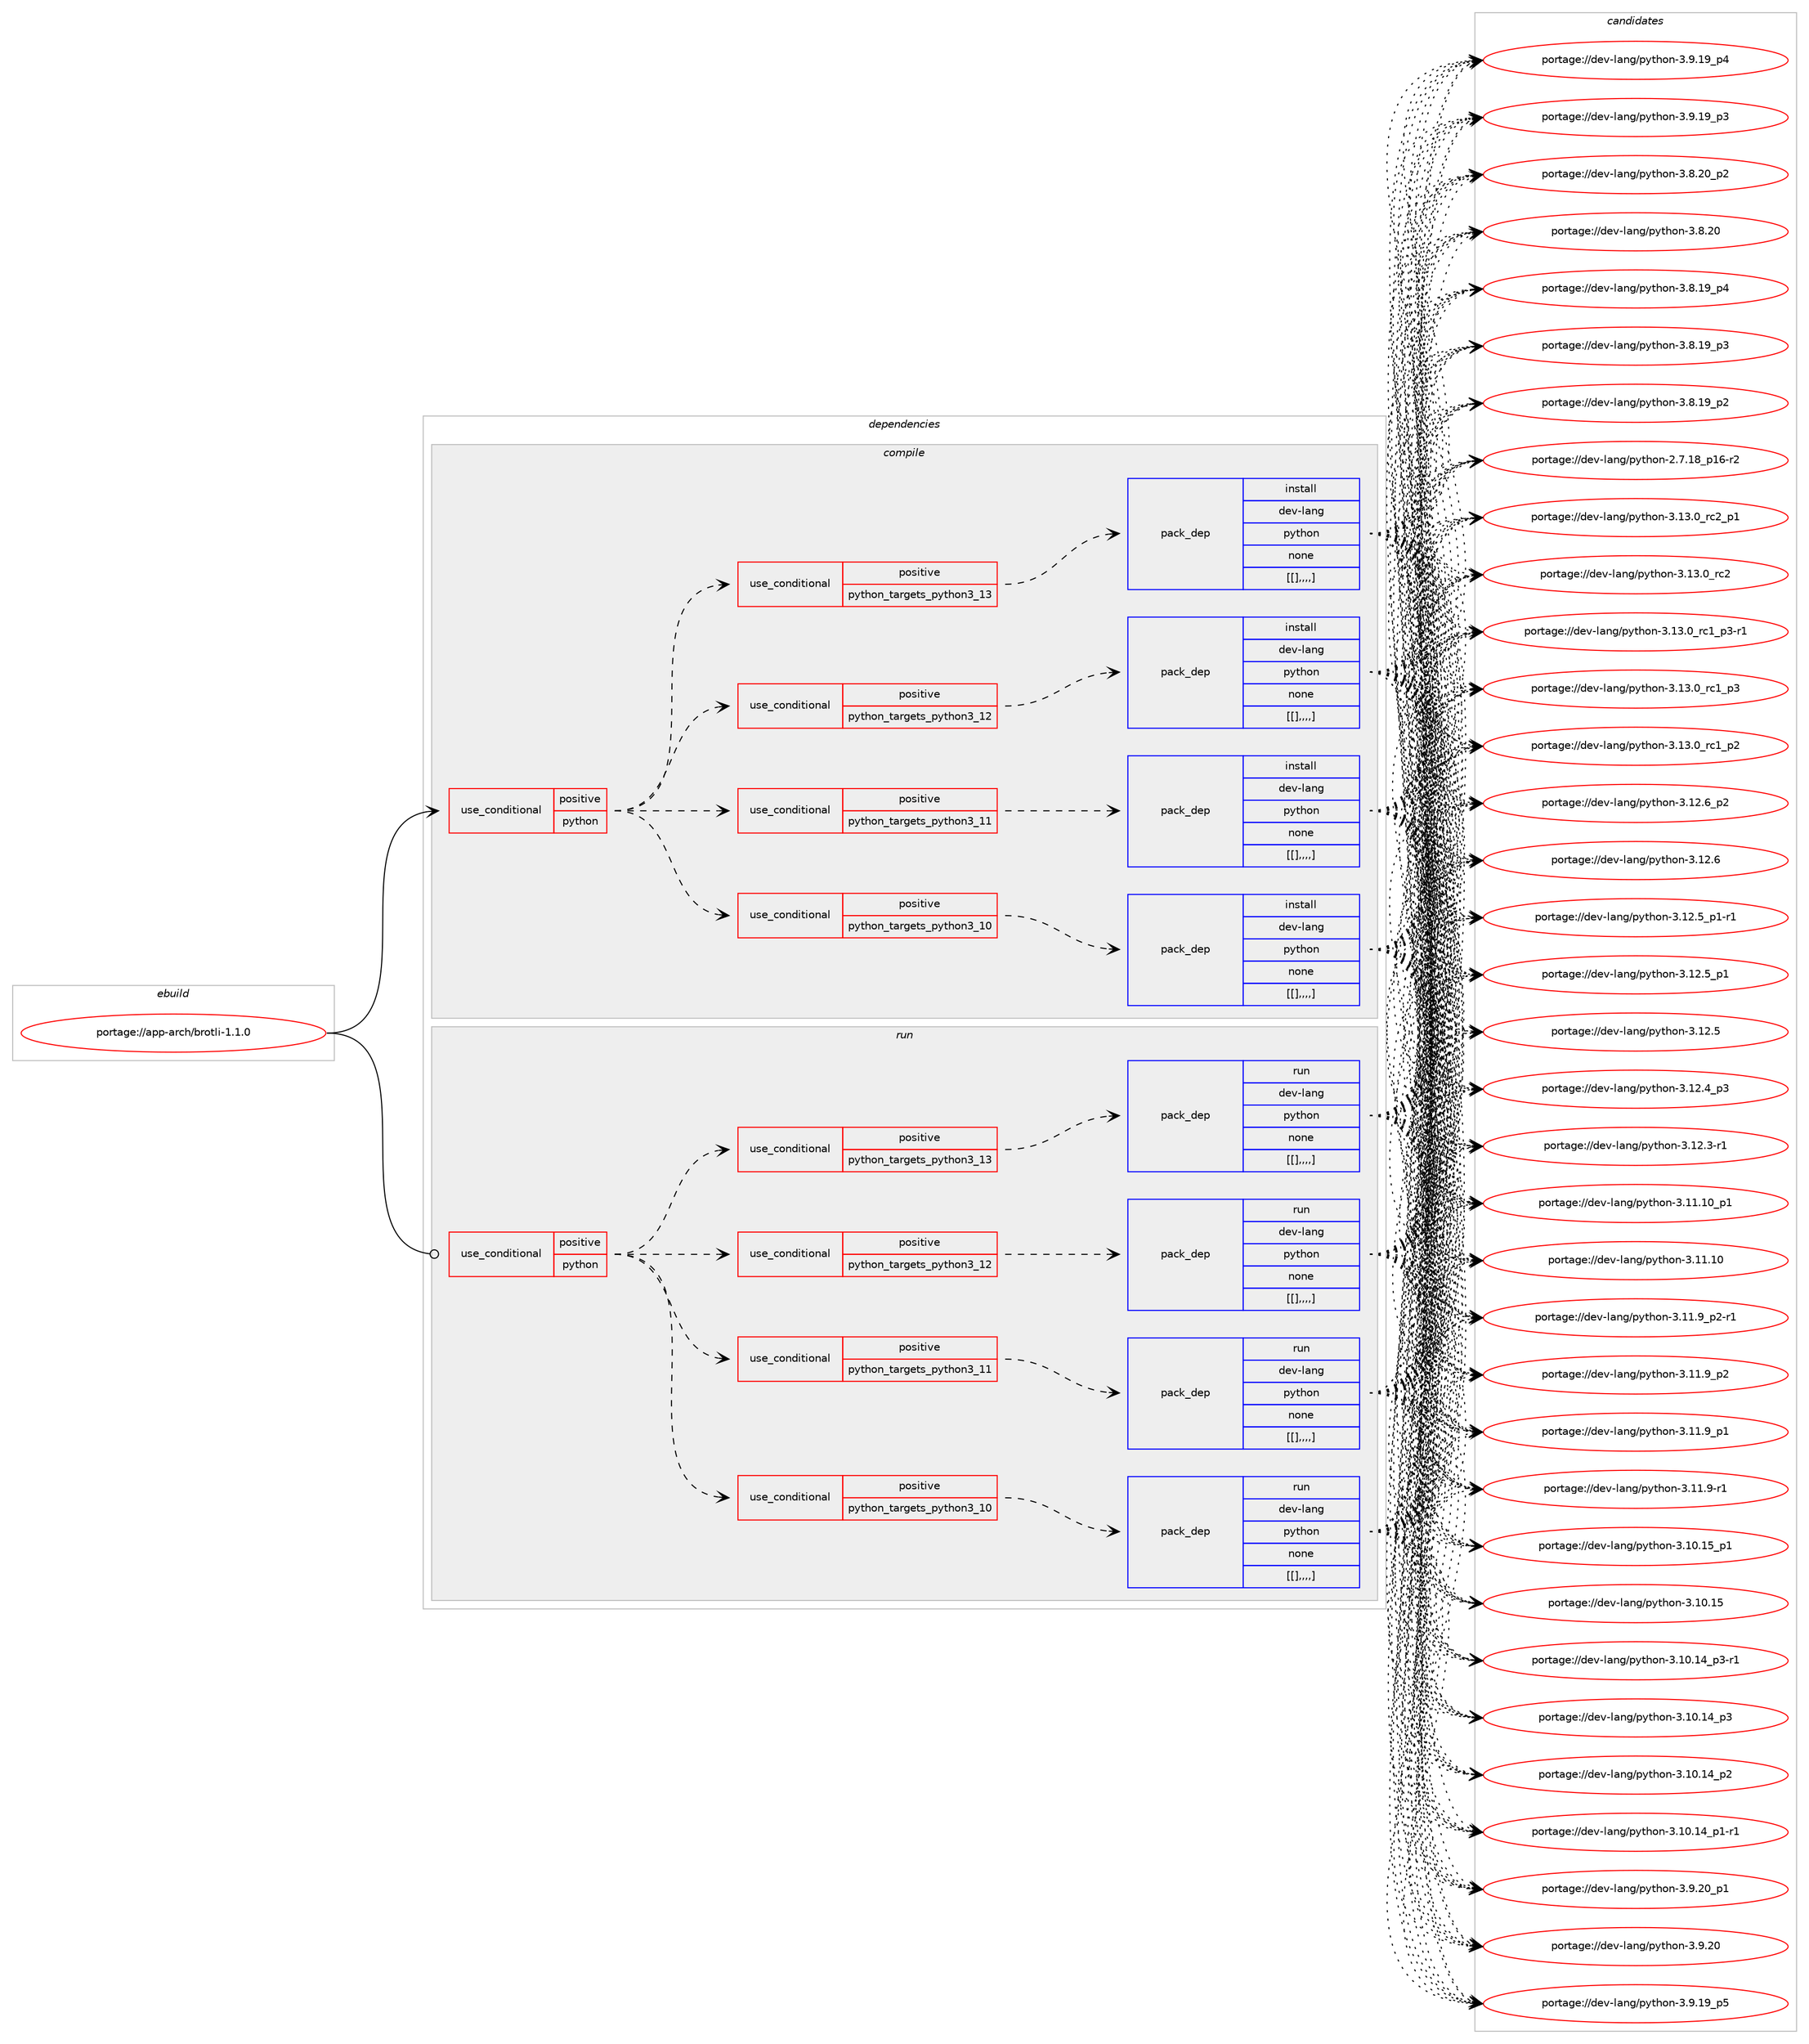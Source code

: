 digraph prolog {

# *************
# Graph options
# *************

newrank=true;
concentrate=true;
compound=true;
graph [rankdir=LR,fontname=Helvetica,fontsize=10,ranksep=1.5];#, ranksep=2.5, nodesep=0.2];
edge  [arrowhead=vee];
node  [fontname=Helvetica,fontsize=10];

# **********
# The ebuild
# **********

subgraph cluster_leftcol {
color=gray;
label=<<i>ebuild</i>>;
id [label="portage://app-arch/brotli-1.1.0", color=red, width=4, href="../app-arch/brotli-1.1.0.svg"];
}

# ****************
# The dependencies
# ****************

subgraph cluster_midcol {
color=gray;
label=<<i>dependencies</i>>;
subgraph cluster_compile {
fillcolor="#eeeeee";
style=filled;
label=<<i>compile</i>>;
subgraph cond1933 {
dependency6989 [label=<<TABLE BORDER="0" CELLBORDER="1" CELLSPACING="0" CELLPADDING="4"><TR><TD ROWSPAN="3" CELLPADDING="10">use_conditional</TD></TR><TR><TD>positive</TD></TR><TR><TD>python</TD></TR></TABLE>>, shape=none, color=red];
subgraph cond1934 {
dependency6990 [label=<<TABLE BORDER="0" CELLBORDER="1" CELLSPACING="0" CELLPADDING="4"><TR><TD ROWSPAN="3" CELLPADDING="10">use_conditional</TD></TR><TR><TD>positive</TD></TR><TR><TD>python_targets_python3_10</TD></TR></TABLE>>, shape=none, color=red];
subgraph pack5030 {
dependency6991 [label=<<TABLE BORDER="0" CELLBORDER="1" CELLSPACING="0" CELLPADDING="4" WIDTH="220"><TR><TD ROWSPAN="6" CELLPADDING="30">pack_dep</TD></TR><TR><TD WIDTH="110">install</TD></TR><TR><TD>dev-lang</TD></TR><TR><TD>python</TD></TR><TR><TD>none</TD></TR><TR><TD>[[],,,,]</TD></TR></TABLE>>, shape=none, color=blue];
}
dependency6990:e -> dependency6991:w [weight=20,style="dashed",arrowhead="vee"];
}
dependency6989:e -> dependency6990:w [weight=20,style="dashed",arrowhead="vee"];
subgraph cond1935 {
dependency6992 [label=<<TABLE BORDER="0" CELLBORDER="1" CELLSPACING="0" CELLPADDING="4"><TR><TD ROWSPAN="3" CELLPADDING="10">use_conditional</TD></TR><TR><TD>positive</TD></TR><TR><TD>python_targets_python3_11</TD></TR></TABLE>>, shape=none, color=red];
subgraph pack5031 {
dependency6993 [label=<<TABLE BORDER="0" CELLBORDER="1" CELLSPACING="0" CELLPADDING="4" WIDTH="220"><TR><TD ROWSPAN="6" CELLPADDING="30">pack_dep</TD></TR><TR><TD WIDTH="110">install</TD></TR><TR><TD>dev-lang</TD></TR><TR><TD>python</TD></TR><TR><TD>none</TD></TR><TR><TD>[[],,,,]</TD></TR></TABLE>>, shape=none, color=blue];
}
dependency6992:e -> dependency6993:w [weight=20,style="dashed",arrowhead="vee"];
}
dependency6989:e -> dependency6992:w [weight=20,style="dashed",arrowhead="vee"];
subgraph cond1936 {
dependency6994 [label=<<TABLE BORDER="0" CELLBORDER="1" CELLSPACING="0" CELLPADDING="4"><TR><TD ROWSPAN="3" CELLPADDING="10">use_conditional</TD></TR><TR><TD>positive</TD></TR><TR><TD>python_targets_python3_12</TD></TR></TABLE>>, shape=none, color=red];
subgraph pack5032 {
dependency6995 [label=<<TABLE BORDER="0" CELLBORDER="1" CELLSPACING="0" CELLPADDING="4" WIDTH="220"><TR><TD ROWSPAN="6" CELLPADDING="30">pack_dep</TD></TR><TR><TD WIDTH="110">install</TD></TR><TR><TD>dev-lang</TD></TR><TR><TD>python</TD></TR><TR><TD>none</TD></TR><TR><TD>[[],,,,]</TD></TR></TABLE>>, shape=none, color=blue];
}
dependency6994:e -> dependency6995:w [weight=20,style="dashed",arrowhead="vee"];
}
dependency6989:e -> dependency6994:w [weight=20,style="dashed",arrowhead="vee"];
subgraph cond1937 {
dependency6996 [label=<<TABLE BORDER="0" CELLBORDER="1" CELLSPACING="0" CELLPADDING="4"><TR><TD ROWSPAN="3" CELLPADDING="10">use_conditional</TD></TR><TR><TD>positive</TD></TR><TR><TD>python_targets_python3_13</TD></TR></TABLE>>, shape=none, color=red];
subgraph pack5033 {
dependency6997 [label=<<TABLE BORDER="0" CELLBORDER="1" CELLSPACING="0" CELLPADDING="4" WIDTH="220"><TR><TD ROWSPAN="6" CELLPADDING="30">pack_dep</TD></TR><TR><TD WIDTH="110">install</TD></TR><TR><TD>dev-lang</TD></TR><TR><TD>python</TD></TR><TR><TD>none</TD></TR><TR><TD>[[],,,,]</TD></TR></TABLE>>, shape=none, color=blue];
}
dependency6996:e -> dependency6997:w [weight=20,style="dashed",arrowhead="vee"];
}
dependency6989:e -> dependency6996:w [weight=20,style="dashed",arrowhead="vee"];
}
id:e -> dependency6989:w [weight=20,style="solid",arrowhead="vee"];
}
subgraph cluster_compileandrun {
fillcolor="#eeeeee";
style=filled;
label=<<i>compile and run</i>>;
}
subgraph cluster_run {
fillcolor="#eeeeee";
style=filled;
label=<<i>run</i>>;
subgraph cond1938 {
dependency6998 [label=<<TABLE BORDER="0" CELLBORDER="1" CELLSPACING="0" CELLPADDING="4"><TR><TD ROWSPAN="3" CELLPADDING="10">use_conditional</TD></TR><TR><TD>positive</TD></TR><TR><TD>python</TD></TR></TABLE>>, shape=none, color=red];
subgraph cond1939 {
dependency6999 [label=<<TABLE BORDER="0" CELLBORDER="1" CELLSPACING="0" CELLPADDING="4"><TR><TD ROWSPAN="3" CELLPADDING="10">use_conditional</TD></TR><TR><TD>positive</TD></TR><TR><TD>python_targets_python3_10</TD></TR></TABLE>>, shape=none, color=red];
subgraph pack5034 {
dependency7000 [label=<<TABLE BORDER="0" CELLBORDER="1" CELLSPACING="0" CELLPADDING="4" WIDTH="220"><TR><TD ROWSPAN="6" CELLPADDING="30">pack_dep</TD></TR><TR><TD WIDTH="110">run</TD></TR><TR><TD>dev-lang</TD></TR><TR><TD>python</TD></TR><TR><TD>none</TD></TR><TR><TD>[[],,,,]</TD></TR></TABLE>>, shape=none, color=blue];
}
dependency6999:e -> dependency7000:w [weight=20,style="dashed",arrowhead="vee"];
}
dependency6998:e -> dependency6999:w [weight=20,style="dashed",arrowhead="vee"];
subgraph cond1940 {
dependency7001 [label=<<TABLE BORDER="0" CELLBORDER="1" CELLSPACING="0" CELLPADDING="4"><TR><TD ROWSPAN="3" CELLPADDING="10">use_conditional</TD></TR><TR><TD>positive</TD></TR><TR><TD>python_targets_python3_11</TD></TR></TABLE>>, shape=none, color=red];
subgraph pack5035 {
dependency7002 [label=<<TABLE BORDER="0" CELLBORDER="1" CELLSPACING="0" CELLPADDING="4" WIDTH="220"><TR><TD ROWSPAN="6" CELLPADDING="30">pack_dep</TD></TR><TR><TD WIDTH="110">run</TD></TR><TR><TD>dev-lang</TD></TR><TR><TD>python</TD></TR><TR><TD>none</TD></TR><TR><TD>[[],,,,]</TD></TR></TABLE>>, shape=none, color=blue];
}
dependency7001:e -> dependency7002:w [weight=20,style="dashed",arrowhead="vee"];
}
dependency6998:e -> dependency7001:w [weight=20,style="dashed",arrowhead="vee"];
subgraph cond1941 {
dependency7003 [label=<<TABLE BORDER="0" CELLBORDER="1" CELLSPACING="0" CELLPADDING="4"><TR><TD ROWSPAN="3" CELLPADDING="10">use_conditional</TD></TR><TR><TD>positive</TD></TR><TR><TD>python_targets_python3_12</TD></TR></TABLE>>, shape=none, color=red];
subgraph pack5036 {
dependency7004 [label=<<TABLE BORDER="0" CELLBORDER="1" CELLSPACING="0" CELLPADDING="4" WIDTH="220"><TR><TD ROWSPAN="6" CELLPADDING="30">pack_dep</TD></TR><TR><TD WIDTH="110">run</TD></TR><TR><TD>dev-lang</TD></TR><TR><TD>python</TD></TR><TR><TD>none</TD></TR><TR><TD>[[],,,,]</TD></TR></TABLE>>, shape=none, color=blue];
}
dependency7003:e -> dependency7004:w [weight=20,style="dashed",arrowhead="vee"];
}
dependency6998:e -> dependency7003:w [weight=20,style="dashed",arrowhead="vee"];
subgraph cond1942 {
dependency7005 [label=<<TABLE BORDER="0" CELLBORDER="1" CELLSPACING="0" CELLPADDING="4"><TR><TD ROWSPAN="3" CELLPADDING="10">use_conditional</TD></TR><TR><TD>positive</TD></TR><TR><TD>python_targets_python3_13</TD></TR></TABLE>>, shape=none, color=red];
subgraph pack5037 {
dependency7006 [label=<<TABLE BORDER="0" CELLBORDER="1" CELLSPACING="0" CELLPADDING="4" WIDTH="220"><TR><TD ROWSPAN="6" CELLPADDING="30">pack_dep</TD></TR><TR><TD WIDTH="110">run</TD></TR><TR><TD>dev-lang</TD></TR><TR><TD>python</TD></TR><TR><TD>none</TD></TR><TR><TD>[[],,,,]</TD></TR></TABLE>>, shape=none, color=blue];
}
dependency7005:e -> dependency7006:w [weight=20,style="dashed",arrowhead="vee"];
}
dependency6998:e -> dependency7005:w [weight=20,style="dashed",arrowhead="vee"];
}
id:e -> dependency6998:w [weight=20,style="solid",arrowhead="odot"];
}
}

# **************
# The candidates
# **************

subgraph cluster_choices {
rank=same;
color=gray;
label=<<i>candidates</i>>;

subgraph choice5030 {
color=black;
nodesep=1;
choice100101118451089711010347112121116104111110455146495146489511499509511249 [label="portage://dev-lang/python-3.13.0_rc2_p1", color=red, width=4,href="../dev-lang/python-3.13.0_rc2_p1.svg"];
choice10010111845108971101034711212111610411111045514649514648951149950 [label="portage://dev-lang/python-3.13.0_rc2", color=red, width=4,href="../dev-lang/python-3.13.0_rc2.svg"];
choice1001011184510897110103471121211161041111104551464951464895114994995112514511449 [label="portage://dev-lang/python-3.13.0_rc1_p3-r1", color=red, width=4,href="../dev-lang/python-3.13.0_rc1_p3-r1.svg"];
choice100101118451089711010347112121116104111110455146495146489511499499511251 [label="portage://dev-lang/python-3.13.0_rc1_p3", color=red, width=4,href="../dev-lang/python-3.13.0_rc1_p3.svg"];
choice100101118451089711010347112121116104111110455146495146489511499499511250 [label="portage://dev-lang/python-3.13.0_rc1_p2", color=red, width=4,href="../dev-lang/python-3.13.0_rc1_p2.svg"];
choice100101118451089711010347112121116104111110455146495046549511250 [label="portage://dev-lang/python-3.12.6_p2", color=red, width=4,href="../dev-lang/python-3.12.6_p2.svg"];
choice10010111845108971101034711212111610411111045514649504654 [label="portage://dev-lang/python-3.12.6", color=red, width=4,href="../dev-lang/python-3.12.6.svg"];
choice1001011184510897110103471121211161041111104551464950465395112494511449 [label="portage://dev-lang/python-3.12.5_p1-r1", color=red, width=4,href="../dev-lang/python-3.12.5_p1-r1.svg"];
choice100101118451089711010347112121116104111110455146495046539511249 [label="portage://dev-lang/python-3.12.5_p1", color=red, width=4,href="../dev-lang/python-3.12.5_p1.svg"];
choice10010111845108971101034711212111610411111045514649504653 [label="portage://dev-lang/python-3.12.5", color=red, width=4,href="../dev-lang/python-3.12.5.svg"];
choice100101118451089711010347112121116104111110455146495046529511251 [label="portage://dev-lang/python-3.12.4_p3", color=red, width=4,href="../dev-lang/python-3.12.4_p3.svg"];
choice100101118451089711010347112121116104111110455146495046514511449 [label="portage://dev-lang/python-3.12.3-r1", color=red, width=4,href="../dev-lang/python-3.12.3-r1.svg"];
choice10010111845108971101034711212111610411111045514649494649489511249 [label="portage://dev-lang/python-3.11.10_p1", color=red, width=4,href="../dev-lang/python-3.11.10_p1.svg"];
choice1001011184510897110103471121211161041111104551464949464948 [label="portage://dev-lang/python-3.11.10", color=red, width=4,href="../dev-lang/python-3.11.10.svg"];
choice1001011184510897110103471121211161041111104551464949465795112504511449 [label="portage://dev-lang/python-3.11.9_p2-r1", color=red, width=4,href="../dev-lang/python-3.11.9_p2-r1.svg"];
choice100101118451089711010347112121116104111110455146494946579511250 [label="portage://dev-lang/python-3.11.9_p2", color=red, width=4,href="../dev-lang/python-3.11.9_p2.svg"];
choice100101118451089711010347112121116104111110455146494946579511249 [label="portage://dev-lang/python-3.11.9_p1", color=red, width=4,href="../dev-lang/python-3.11.9_p1.svg"];
choice100101118451089711010347112121116104111110455146494946574511449 [label="portage://dev-lang/python-3.11.9-r1", color=red, width=4,href="../dev-lang/python-3.11.9-r1.svg"];
choice10010111845108971101034711212111610411111045514649484649539511249 [label="portage://dev-lang/python-3.10.15_p1", color=red, width=4,href="../dev-lang/python-3.10.15_p1.svg"];
choice1001011184510897110103471121211161041111104551464948464953 [label="portage://dev-lang/python-3.10.15", color=red, width=4,href="../dev-lang/python-3.10.15.svg"];
choice100101118451089711010347112121116104111110455146494846495295112514511449 [label="portage://dev-lang/python-3.10.14_p3-r1", color=red, width=4,href="../dev-lang/python-3.10.14_p3-r1.svg"];
choice10010111845108971101034711212111610411111045514649484649529511251 [label="portage://dev-lang/python-3.10.14_p3", color=red, width=4,href="../dev-lang/python-3.10.14_p3.svg"];
choice10010111845108971101034711212111610411111045514649484649529511250 [label="portage://dev-lang/python-3.10.14_p2", color=red, width=4,href="../dev-lang/python-3.10.14_p2.svg"];
choice100101118451089711010347112121116104111110455146494846495295112494511449 [label="portage://dev-lang/python-3.10.14_p1-r1", color=red, width=4,href="../dev-lang/python-3.10.14_p1-r1.svg"];
choice100101118451089711010347112121116104111110455146574650489511249 [label="portage://dev-lang/python-3.9.20_p1", color=red, width=4,href="../dev-lang/python-3.9.20_p1.svg"];
choice10010111845108971101034711212111610411111045514657465048 [label="portage://dev-lang/python-3.9.20", color=red, width=4,href="../dev-lang/python-3.9.20.svg"];
choice100101118451089711010347112121116104111110455146574649579511253 [label="portage://dev-lang/python-3.9.19_p5", color=red, width=4,href="../dev-lang/python-3.9.19_p5.svg"];
choice100101118451089711010347112121116104111110455146574649579511252 [label="portage://dev-lang/python-3.9.19_p4", color=red, width=4,href="../dev-lang/python-3.9.19_p4.svg"];
choice100101118451089711010347112121116104111110455146574649579511251 [label="portage://dev-lang/python-3.9.19_p3", color=red, width=4,href="../dev-lang/python-3.9.19_p3.svg"];
choice100101118451089711010347112121116104111110455146564650489511250 [label="portage://dev-lang/python-3.8.20_p2", color=red, width=4,href="../dev-lang/python-3.8.20_p2.svg"];
choice10010111845108971101034711212111610411111045514656465048 [label="portage://dev-lang/python-3.8.20", color=red, width=4,href="../dev-lang/python-3.8.20.svg"];
choice100101118451089711010347112121116104111110455146564649579511252 [label="portage://dev-lang/python-3.8.19_p4", color=red, width=4,href="../dev-lang/python-3.8.19_p4.svg"];
choice100101118451089711010347112121116104111110455146564649579511251 [label="portage://dev-lang/python-3.8.19_p3", color=red, width=4,href="../dev-lang/python-3.8.19_p3.svg"];
choice100101118451089711010347112121116104111110455146564649579511250 [label="portage://dev-lang/python-3.8.19_p2", color=red, width=4,href="../dev-lang/python-3.8.19_p2.svg"];
choice100101118451089711010347112121116104111110455046554649569511249544511450 [label="portage://dev-lang/python-2.7.18_p16-r2", color=red, width=4,href="../dev-lang/python-2.7.18_p16-r2.svg"];
dependency6991:e -> choice100101118451089711010347112121116104111110455146495146489511499509511249:w [style=dotted,weight="100"];
dependency6991:e -> choice10010111845108971101034711212111610411111045514649514648951149950:w [style=dotted,weight="100"];
dependency6991:e -> choice1001011184510897110103471121211161041111104551464951464895114994995112514511449:w [style=dotted,weight="100"];
dependency6991:e -> choice100101118451089711010347112121116104111110455146495146489511499499511251:w [style=dotted,weight="100"];
dependency6991:e -> choice100101118451089711010347112121116104111110455146495146489511499499511250:w [style=dotted,weight="100"];
dependency6991:e -> choice100101118451089711010347112121116104111110455146495046549511250:w [style=dotted,weight="100"];
dependency6991:e -> choice10010111845108971101034711212111610411111045514649504654:w [style=dotted,weight="100"];
dependency6991:e -> choice1001011184510897110103471121211161041111104551464950465395112494511449:w [style=dotted,weight="100"];
dependency6991:e -> choice100101118451089711010347112121116104111110455146495046539511249:w [style=dotted,weight="100"];
dependency6991:e -> choice10010111845108971101034711212111610411111045514649504653:w [style=dotted,weight="100"];
dependency6991:e -> choice100101118451089711010347112121116104111110455146495046529511251:w [style=dotted,weight="100"];
dependency6991:e -> choice100101118451089711010347112121116104111110455146495046514511449:w [style=dotted,weight="100"];
dependency6991:e -> choice10010111845108971101034711212111610411111045514649494649489511249:w [style=dotted,weight="100"];
dependency6991:e -> choice1001011184510897110103471121211161041111104551464949464948:w [style=dotted,weight="100"];
dependency6991:e -> choice1001011184510897110103471121211161041111104551464949465795112504511449:w [style=dotted,weight="100"];
dependency6991:e -> choice100101118451089711010347112121116104111110455146494946579511250:w [style=dotted,weight="100"];
dependency6991:e -> choice100101118451089711010347112121116104111110455146494946579511249:w [style=dotted,weight="100"];
dependency6991:e -> choice100101118451089711010347112121116104111110455146494946574511449:w [style=dotted,weight="100"];
dependency6991:e -> choice10010111845108971101034711212111610411111045514649484649539511249:w [style=dotted,weight="100"];
dependency6991:e -> choice1001011184510897110103471121211161041111104551464948464953:w [style=dotted,weight="100"];
dependency6991:e -> choice100101118451089711010347112121116104111110455146494846495295112514511449:w [style=dotted,weight="100"];
dependency6991:e -> choice10010111845108971101034711212111610411111045514649484649529511251:w [style=dotted,weight="100"];
dependency6991:e -> choice10010111845108971101034711212111610411111045514649484649529511250:w [style=dotted,weight="100"];
dependency6991:e -> choice100101118451089711010347112121116104111110455146494846495295112494511449:w [style=dotted,weight="100"];
dependency6991:e -> choice100101118451089711010347112121116104111110455146574650489511249:w [style=dotted,weight="100"];
dependency6991:e -> choice10010111845108971101034711212111610411111045514657465048:w [style=dotted,weight="100"];
dependency6991:e -> choice100101118451089711010347112121116104111110455146574649579511253:w [style=dotted,weight="100"];
dependency6991:e -> choice100101118451089711010347112121116104111110455146574649579511252:w [style=dotted,weight="100"];
dependency6991:e -> choice100101118451089711010347112121116104111110455146574649579511251:w [style=dotted,weight="100"];
dependency6991:e -> choice100101118451089711010347112121116104111110455146564650489511250:w [style=dotted,weight="100"];
dependency6991:e -> choice10010111845108971101034711212111610411111045514656465048:w [style=dotted,weight="100"];
dependency6991:e -> choice100101118451089711010347112121116104111110455146564649579511252:w [style=dotted,weight="100"];
dependency6991:e -> choice100101118451089711010347112121116104111110455146564649579511251:w [style=dotted,weight="100"];
dependency6991:e -> choice100101118451089711010347112121116104111110455146564649579511250:w [style=dotted,weight="100"];
dependency6991:e -> choice100101118451089711010347112121116104111110455046554649569511249544511450:w [style=dotted,weight="100"];
}
subgraph choice5031 {
color=black;
nodesep=1;
choice100101118451089711010347112121116104111110455146495146489511499509511249 [label="portage://dev-lang/python-3.13.0_rc2_p1", color=red, width=4,href="../dev-lang/python-3.13.0_rc2_p1.svg"];
choice10010111845108971101034711212111610411111045514649514648951149950 [label="portage://dev-lang/python-3.13.0_rc2", color=red, width=4,href="../dev-lang/python-3.13.0_rc2.svg"];
choice1001011184510897110103471121211161041111104551464951464895114994995112514511449 [label="portage://dev-lang/python-3.13.0_rc1_p3-r1", color=red, width=4,href="../dev-lang/python-3.13.0_rc1_p3-r1.svg"];
choice100101118451089711010347112121116104111110455146495146489511499499511251 [label="portage://dev-lang/python-3.13.0_rc1_p3", color=red, width=4,href="../dev-lang/python-3.13.0_rc1_p3.svg"];
choice100101118451089711010347112121116104111110455146495146489511499499511250 [label="portage://dev-lang/python-3.13.0_rc1_p2", color=red, width=4,href="../dev-lang/python-3.13.0_rc1_p2.svg"];
choice100101118451089711010347112121116104111110455146495046549511250 [label="portage://dev-lang/python-3.12.6_p2", color=red, width=4,href="../dev-lang/python-3.12.6_p2.svg"];
choice10010111845108971101034711212111610411111045514649504654 [label="portage://dev-lang/python-3.12.6", color=red, width=4,href="../dev-lang/python-3.12.6.svg"];
choice1001011184510897110103471121211161041111104551464950465395112494511449 [label="portage://dev-lang/python-3.12.5_p1-r1", color=red, width=4,href="../dev-lang/python-3.12.5_p1-r1.svg"];
choice100101118451089711010347112121116104111110455146495046539511249 [label="portage://dev-lang/python-3.12.5_p1", color=red, width=4,href="../dev-lang/python-3.12.5_p1.svg"];
choice10010111845108971101034711212111610411111045514649504653 [label="portage://dev-lang/python-3.12.5", color=red, width=4,href="../dev-lang/python-3.12.5.svg"];
choice100101118451089711010347112121116104111110455146495046529511251 [label="portage://dev-lang/python-3.12.4_p3", color=red, width=4,href="../dev-lang/python-3.12.4_p3.svg"];
choice100101118451089711010347112121116104111110455146495046514511449 [label="portage://dev-lang/python-3.12.3-r1", color=red, width=4,href="../dev-lang/python-3.12.3-r1.svg"];
choice10010111845108971101034711212111610411111045514649494649489511249 [label="portage://dev-lang/python-3.11.10_p1", color=red, width=4,href="../dev-lang/python-3.11.10_p1.svg"];
choice1001011184510897110103471121211161041111104551464949464948 [label="portage://dev-lang/python-3.11.10", color=red, width=4,href="../dev-lang/python-3.11.10.svg"];
choice1001011184510897110103471121211161041111104551464949465795112504511449 [label="portage://dev-lang/python-3.11.9_p2-r1", color=red, width=4,href="../dev-lang/python-3.11.9_p2-r1.svg"];
choice100101118451089711010347112121116104111110455146494946579511250 [label="portage://dev-lang/python-3.11.9_p2", color=red, width=4,href="../dev-lang/python-3.11.9_p2.svg"];
choice100101118451089711010347112121116104111110455146494946579511249 [label="portage://dev-lang/python-3.11.9_p1", color=red, width=4,href="../dev-lang/python-3.11.9_p1.svg"];
choice100101118451089711010347112121116104111110455146494946574511449 [label="portage://dev-lang/python-3.11.9-r1", color=red, width=4,href="../dev-lang/python-3.11.9-r1.svg"];
choice10010111845108971101034711212111610411111045514649484649539511249 [label="portage://dev-lang/python-3.10.15_p1", color=red, width=4,href="../dev-lang/python-3.10.15_p1.svg"];
choice1001011184510897110103471121211161041111104551464948464953 [label="portage://dev-lang/python-3.10.15", color=red, width=4,href="../dev-lang/python-3.10.15.svg"];
choice100101118451089711010347112121116104111110455146494846495295112514511449 [label="portage://dev-lang/python-3.10.14_p3-r1", color=red, width=4,href="../dev-lang/python-3.10.14_p3-r1.svg"];
choice10010111845108971101034711212111610411111045514649484649529511251 [label="portage://dev-lang/python-3.10.14_p3", color=red, width=4,href="../dev-lang/python-3.10.14_p3.svg"];
choice10010111845108971101034711212111610411111045514649484649529511250 [label="portage://dev-lang/python-3.10.14_p2", color=red, width=4,href="../dev-lang/python-3.10.14_p2.svg"];
choice100101118451089711010347112121116104111110455146494846495295112494511449 [label="portage://dev-lang/python-3.10.14_p1-r1", color=red, width=4,href="../dev-lang/python-3.10.14_p1-r1.svg"];
choice100101118451089711010347112121116104111110455146574650489511249 [label="portage://dev-lang/python-3.9.20_p1", color=red, width=4,href="../dev-lang/python-3.9.20_p1.svg"];
choice10010111845108971101034711212111610411111045514657465048 [label="portage://dev-lang/python-3.9.20", color=red, width=4,href="../dev-lang/python-3.9.20.svg"];
choice100101118451089711010347112121116104111110455146574649579511253 [label="portage://dev-lang/python-3.9.19_p5", color=red, width=4,href="../dev-lang/python-3.9.19_p5.svg"];
choice100101118451089711010347112121116104111110455146574649579511252 [label="portage://dev-lang/python-3.9.19_p4", color=red, width=4,href="../dev-lang/python-3.9.19_p4.svg"];
choice100101118451089711010347112121116104111110455146574649579511251 [label="portage://dev-lang/python-3.9.19_p3", color=red, width=4,href="../dev-lang/python-3.9.19_p3.svg"];
choice100101118451089711010347112121116104111110455146564650489511250 [label="portage://dev-lang/python-3.8.20_p2", color=red, width=4,href="../dev-lang/python-3.8.20_p2.svg"];
choice10010111845108971101034711212111610411111045514656465048 [label="portage://dev-lang/python-3.8.20", color=red, width=4,href="../dev-lang/python-3.8.20.svg"];
choice100101118451089711010347112121116104111110455146564649579511252 [label="portage://dev-lang/python-3.8.19_p4", color=red, width=4,href="../dev-lang/python-3.8.19_p4.svg"];
choice100101118451089711010347112121116104111110455146564649579511251 [label="portage://dev-lang/python-3.8.19_p3", color=red, width=4,href="../dev-lang/python-3.8.19_p3.svg"];
choice100101118451089711010347112121116104111110455146564649579511250 [label="portage://dev-lang/python-3.8.19_p2", color=red, width=4,href="../dev-lang/python-3.8.19_p2.svg"];
choice100101118451089711010347112121116104111110455046554649569511249544511450 [label="portage://dev-lang/python-2.7.18_p16-r2", color=red, width=4,href="../dev-lang/python-2.7.18_p16-r2.svg"];
dependency6993:e -> choice100101118451089711010347112121116104111110455146495146489511499509511249:w [style=dotted,weight="100"];
dependency6993:e -> choice10010111845108971101034711212111610411111045514649514648951149950:w [style=dotted,weight="100"];
dependency6993:e -> choice1001011184510897110103471121211161041111104551464951464895114994995112514511449:w [style=dotted,weight="100"];
dependency6993:e -> choice100101118451089711010347112121116104111110455146495146489511499499511251:w [style=dotted,weight="100"];
dependency6993:e -> choice100101118451089711010347112121116104111110455146495146489511499499511250:w [style=dotted,weight="100"];
dependency6993:e -> choice100101118451089711010347112121116104111110455146495046549511250:w [style=dotted,weight="100"];
dependency6993:e -> choice10010111845108971101034711212111610411111045514649504654:w [style=dotted,weight="100"];
dependency6993:e -> choice1001011184510897110103471121211161041111104551464950465395112494511449:w [style=dotted,weight="100"];
dependency6993:e -> choice100101118451089711010347112121116104111110455146495046539511249:w [style=dotted,weight="100"];
dependency6993:e -> choice10010111845108971101034711212111610411111045514649504653:w [style=dotted,weight="100"];
dependency6993:e -> choice100101118451089711010347112121116104111110455146495046529511251:w [style=dotted,weight="100"];
dependency6993:e -> choice100101118451089711010347112121116104111110455146495046514511449:w [style=dotted,weight="100"];
dependency6993:e -> choice10010111845108971101034711212111610411111045514649494649489511249:w [style=dotted,weight="100"];
dependency6993:e -> choice1001011184510897110103471121211161041111104551464949464948:w [style=dotted,weight="100"];
dependency6993:e -> choice1001011184510897110103471121211161041111104551464949465795112504511449:w [style=dotted,weight="100"];
dependency6993:e -> choice100101118451089711010347112121116104111110455146494946579511250:w [style=dotted,weight="100"];
dependency6993:e -> choice100101118451089711010347112121116104111110455146494946579511249:w [style=dotted,weight="100"];
dependency6993:e -> choice100101118451089711010347112121116104111110455146494946574511449:w [style=dotted,weight="100"];
dependency6993:e -> choice10010111845108971101034711212111610411111045514649484649539511249:w [style=dotted,weight="100"];
dependency6993:e -> choice1001011184510897110103471121211161041111104551464948464953:w [style=dotted,weight="100"];
dependency6993:e -> choice100101118451089711010347112121116104111110455146494846495295112514511449:w [style=dotted,weight="100"];
dependency6993:e -> choice10010111845108971101034711212111610411111045514649484649529511251:w [style=dotted,weight="100"];
dependency6993:e -> choice10010111845108971101034711212111610411111045514649484649529511250:w [style=dotted,weight="100"];
dependency6993:e -> choice100101118451089711010347112121116104111110455146494846495295112494511449:w [style=dotted,weight="100"];
dependency6993:e -> choice100101118451089711010347112121116104111110455146574650489511249:w [style=dotted,weight="100"];
dependency6993:e -> choice10010111845108971101034711212111610411111045514657465048:w [style=dotted,weight="100"];
dependency6993:e -> choice100101118451089711010347112121116104111110455146574649579511253:w [style=dotted,weight="100"];
dependency6993:e -> choice100101118451089711010347112121116104111110455146574649579511252:w [style=dotted,weight="100"];
dependency6993:e -> choice100101118451089711010347112121116104111110455146574649579511251:w [style=dotted,weight="100"];
dependency6993:e -> choice100101118451089711010347112121116104111110455146564650489511250:w [style=dotted,weight="100"];
dependency6993:e -> choice10010111845108971101034711212111610411111045514656465048:w [style=dotted,weight="100"];
dependency6993:e -> choice100101118451089711010347112121116104111110455146564649579511252:w [style=dotted,weight="100"];
dependency6993:e -> choice100101118451089711010347112121116104111110455146564649579511251:w [style=dotted,weight="100"];
dependency6993:e -> choice100101118451089711010347112121116104111110455146564649579511250:w [style=dotted,weight="100"];
dependency6993:e -> choice100101118451089711010347112121116104111110455046554649569511249544511450:w [style=dotted,weight="100"];
}
subgraph choice5032 {
color=black;
nodesep=1;
choice100101118451089711010347112121116104111110455146495146489511499509511249 [label="portage://dev-lang/python-3.13.0_rc2_p1", color=red, width=4,href="../dev-lang/python-3.13.0_rc2_p1.svg"];
choice10010111845108971101034711212111610411111045514649514648951149950 [label="portage://dev-lang/python-3.13.0_rc2", color=red, width=4,href="../dev-lang/python-3.13.0_rc2.svg"];
choice1001011184510897110103471121211161041111104551464951464895114994995112514511449 [label="portage://dev-lang/python-3.13.0_rc1_p3-r1", color=red, width=4,href="../dev-lang/python-3.13.0_rc1_p3-r1.svg"];
choice100101118451089711010347112121116104111110455146495146489511499499511251 [label="portage://dev-lang/python-3.13.0_rc1_p3", color=red, width=4,href="../dev-lang/python-3.13.0_rc1_p3.svg"];
choice100101118451089711010347112121116104111110455146495146489511499499511250 [label="portage://dev-lang/python-3.13.0_rc1_p2", color=red, width=4,href="../dev-lang/python-3.13.0_rc1_p2.svg"];
choice100101118451089711010347112121116104111110455146495046549511250 [label="portage://dev-lang/python-3.12.6_p2", color=red, width=4,href="../dev-lang/python-3.12.6_p2.svg"];
choice10010111845108971101034711212111610411111045514649504654 [label="portage://dev-lang/python-3.12.6", color=red, width=4,href="../dev-lang/python-3.12.6.svg"];
choice1001011184510897110103471121211161041111104551464950465395112494511449 [label="portage://dev-lang/python-3.12.5_p1-r1", color=red, width=4,href="../dev-lang/python-3.12.5_p1-r1.svg"];
choice100101118451089711010347112121116104111110455146495046539511249 [label="portage://dev-lang/python-3.12.5_p1", color=red, width=4,href="../dev-lang/python-3.12.5_p1.svg"];
choice10010111845108971101034711212111610411111045514649504653 [label="portage://dev-lang/python-3.12.5", color=red, width=4,href="../dev-lang/python-3.12.5.svg"];
choice100101118451089711010347112121116104111110455146495046529511251 [label="portage://dev-lang/python-3.12.4_p3", color=red, width=4,href="../dev-lang/python-3.12.4_p3.svg"];
choice100101118451089711010347112121116104111110455146495046514511449 [label="portage://dev-lang/python-3.12.3-r1", color=red, width=4,href="../dev-lang/python-3.12.3-r1.svg"];
choice10010111845108971101034711212111610411111045514649494649489511249 [label="portage://dev-lang/python-3.11.10_p1", color=red, width=4,href="../dev-lang/python-3.11.10_p1.svg"];
choice1001011184510897110103471121211161041111104551464949464948 [label="portage://dev-lang/python-3.11.10", color=red, width=4,href="../dev-lang/python-3.11.10.svg"];
choice1001011184510897110103471121211161041111104551464949465795112504511449 [label="portage://dev-lang/python-3.11.9_p2-r1", color=red, width=4,href="../dev-lang/python-3.11.9_p2-r1.svg"];
choice100101118451089711010347112121116104111110455146494946579511250 [label="portage://dev-lang/python-3.11.9_p2", color=red, width=4,href="../dev-lang/python-3.11.9_p2.svg"];
choice100101118451089711010347112121116104111110455146494946579511249 [label="portage://dev-lang/python-3.11.9_p1", color=red, width=4,href="../dev-lang/python-3.11.9_p1.svg"];
choice100101118451089711010347112121116104111110455146494946574511449 [label="portage://dev-lang/python-3.11.9-r1", color=red, width=4,href="../dev-lang/python-3.11.9-r1.svg"];
choice10010111845108971101034711212111610411111045514649484649539511249 [label="portage://dev-lang/python-3.10.15_p1", color=red, width=4,href="../dev-lang/python-3.10.15_p1.svg"];
choice1001011184510897110103471121211161041111104551464948464953 [label="portage://dev-lang/python-3.10.15", color=red, width=4,href="../dev-lang/python-3.10.15.svg"];
choice100101118451089711010347112121116104111110455146494846495295112514511449 [label="portage://dev-lang/python-3.10.14_p3-r1", color=red, width=4,href="../dev-lang/python-3.10.14_p3-r1.svg"];
choice10010111845108971101034711212111610411111045514649484649529511251 [label="portage://dev-lang/python-3.10.14_p3", color=red, width=4,href="../dev-lang/python-3.10.14_p3.svg"];
choice10010111845108971101034711212111610411111045514649484649529511250 [label="portage://dev-lang/python-3.10.14_p2", color=red, width=4,href="../dev-lang/python-3.10.14_p2.svg"];
choice100101118451089711010347112121116104111110455146494846495295112494511449 [label="portage://dev-lang/python-3.10.14_p1-r1", color=red, width=4,href="../dev-lang/python-3.10.14_p1-r1.svg"];
choice100101118451089711010347112121116104111110455146574650489511249 [label="portage://dev-lang/python-3.9.20_p1", color=red, width=4,href="../dev-lang/python-3.9.20_p1.svg"];
choice10010111845108971101034711212111610411111045514657465048 [label="portage://dev-lang/python-3.9.20", color=red, width=4,href="../dev-lang/python-3.9.20.svg"];
choice100101118451089711010347112121116104111110455146574649579511253 [label="portage://dev-lang/python-3.9.19_p5", color=red, width=4,href="../dev-lang/python-3.9.19_p5.svg"];
choice100101118451089711010347112121116104111110455146574649579511252 [label="portage://dev-lang/python-3.9.19_p4", color=red, width=4,href="../dev-lang/python-3.9.19_p4.svg"];
choice100101118451089711010347112121116104111110455146574649579511251 [label="portage://dev-lang/python-3.9.19_p3", color=red, width=4,href="../dev-lang/python-3.9.19_p3.svg"];
choice100101118451089711010347112121116104111110455146564650489511250 [label="portage://dev-lang/python-3.8.20_p2", color=red, width=4,href="../dev-lang/python-3.8.20_p2.svg"];
choice10010111845108971101034711212111610411111045514656465048 [label="portage://dev-lang/python-3.8.20", color=red, width=4,href="../dev-lang/python-3.8.20.svg"];
choice100101118451089711010347112121116104111110455146564649579511252 [label="portage://dev-lang/python-3.8.19_p4", color=red, width=4,href="../dev-lang/python-3.8.19_p4.svg"];
choice100101118451089711010347112121116104111110455146564649579511251 [label="portage://dev-lang/python-3.8.19_p3", color=red, width=4,href="../dev-lang/python-3.8.19_p3.svg"];
choice100101118451089711010347112121116104111110455146564649579511250 [label="portage://dev-lang/python-3.8.19_p2", color=red, width=4,href="../dev-lang/python-3.8.19_p2.svg"];
choice100101118451089711010347112121116104111110455046554649569511249544511450 [label="portage://dev-lang/python-2.7.18_p16-r2", color=red, width=4,href="../dev-lang/python-2.7.18_p16-r2.svg"];
dependency6995:e -> choice100101118451089711010347112121116104111110455146495146489511499509511249:w [style=dotted,weight="100"];
dependency6995:e -> choice10010111845108971101034711212111610411111045514649514648951149950:w [style=dotted,weight="100"];
dependency6995:e -> choice1001011184510897110103471121211161041111104551464951464895114994995112514511449:w [style=dotted,weight="100"];
dependency6995:e -> choice100101118451089711010347112121116104111110455146495146489511499499511251:w [style=dotted,weight="100"];
dependency6995:e -> choice100101118451089711010347112121116104111110455146495146489511499499511250:w [style=dotted,weight="100"];
dependency6995:e -> choice100101118451089711010347112121116104111110455146495046549511250:w [style=dotted,weight="100"];
dependency6995:e -> choice10010111845108971101034711212111610411111045514649504654:w [style=dotted,weight="100"];
dependency6995:e -> choice1001011184510897110103471121211161041111104551464950465395112494511449:w [style=dotted,weight="100"];
dependency6995:e -> choice100101118451089711010347112121116104111110455146495046539511249:w [style=dotted,weight="100"];
dependency6995:e -> choice10010111845108971101034711212111610411111045514649504653:w [style=dotted,weight="100"];
dependency6995:e -> choice100101118451089711010347112121116104111110455146495046529511251:w [style=dotted,weight="100"];
dependency6995:e -> choice100101118451089711010347112121116104111110455146495046514511449:w [style=dotted,weight="100"];
dependency6995:e -> choice10010111845108971101034711212111610411111045514649494649489511249:w [style=dotted,weight="100"];
dependency6995:e -> choice1001011184510897110103471121211161041111104551464949464948:w [style=dotted,weight="100"];
dependency6995:e -> choice1001011184510897110103471121211161041111104551464949465795112504511449:w [style=dotted,weight="100"];
dependency6995:e -> choice100101118451089711010347112121116104111110455146494946579511250:w [style=dotted,weight="100"];
dependency6995:e -> choice100101118451089711010347112121116104111110455146494946579511249:w [style=dotted,weight="100"];
dependency6995:e -> choice100101118451089711010347112121116104111110455146494946574511449:w [style=dotted,weight="100"];
dependency6995:e -> choice10010111845108971101034711212111610411111045514649484649539511249:w [style=dotted,weight="100"];
dependency6995:e -> choice1001011184510897110103471121211161041111104551464948464953:w [style=dotted,weight="100"];
dependency6995:e -> choice100101118451089711010347112121116104111110455146494846495295112514511449:w [style=dotted,weight="100"];
dependency6995:e -> choice10010111845108971101034711212111610411111045514649484649529511251:w [style=dotted,weight="100"];
dependency6995:e -> choice10010111845108971101034711212111610411111045514649484649529511250:w [style=dotted,weight="100"];
dependency6995:e -> choice100101118451089711010347112121116104111110455146494846495295112494511449:w [style=dotted,weight="100"];
dependency6995:e -> choice100101118451089711010347112121116104111110455146574650489511249:w [style=dotted,weight="100"];
dependency6995:e -> choice10010111845108971101034711212111610411111045514657465048:w [style=dotted,weight="100"];
dependency6995:e -> choice100101118451089711010347112121116104111110455146574649579511253:w [style=dotted,weight="100"];
dependency6995:e -> choice100101118451089711010347112121116104111110455146574649579511252:w [style=dotted,weight="100"];
dependency6995:e -> choice100101118451089711010347112121116104111110455146574649579511251:w [style=dotted,weight="100"];
dependency6995:e -> choice100101118451089711010347112121116104111110455146564650489511250:w [style=dotted,weight="100"];
dependency6995:e -> choice10010111845108971101034711212111610411111045514656465048:w [style=dotted,weight="100"];
dependency6995:e -> choice100101118451089711010347112121116104111110455146564649579511252:w [style=dotted,weight="100"];
dependency6995:e -> choice100101118451089711010347112121116104111110455146564649579511251:w [style=dotted,weight="100"];
dependency6995:e -> choice100101118451089711010347112121116104111110455146564649579511250:w [style=dotted,weight="100"];
dependency6995:e -> choice100101118451089711010347112121116104111110455046554649569511249544511450:w [style=dotted,weight="100"];
}
subgraph choice5033 {
color=black;
nodesep=1;
choice100101118451089711010347112121116104111110455146495146489511499509511249 [label="portage://dev-lang/python-3.13.0_rc2_p1", color=red, width=4,href="../dev-lang/python-3.13.0_rc2_p1.svg"];
choice10010111845108971101034711212111610411111045514649514648951149950 [label="portage://dev-lang/python-3.13.0_rc2", color=red, width=4,href="../dev-lang/python-3.13.0_rc2.svg"];
choice1001011184510897110103471121211161041111104551464951464895114994995112514511449 [label="portage://dev-lang/python-3.13.0_rc1_p3-r1", color=red, width=4,href="../dev-lang/python-3.13.0_rc1_p3-r1.svg"];
choice100101118451089711010347112121116104111110455146495146489511499499511251 [label="portage://dev-lang/python-3.13.0_rc1_p3", color=red, width=4,href="../dev-lang/python-3.13.0_rc1_p3.svg"];
choice100101118451089711010347112121116104111110455146495146489511499499511250 [label="portage://dev-lang/python-3.13.0_rc1_p2", color=red, width=4,href="../dev-lang/python-3.13.0_rc1_p2.svg"];
choice100101118451089711010347112121116104111110455146495046549511250 [label="portage://dev-lang/python-3.12.6_p2", color=red, width=4,href="../dev-lang/python-3.12.6_p2.svg"];
choice10010111845108971101034711212111610411111045514649504654 [label="portage://dev-lang/python-3.12.6", color=red, width=4,href="../dev-lang/python-3.12.6.svg"];
choice1001011184510897110103471121211161041111104551464950465395112494511449 [label="portage://dev-lang/python-3.12.5_p1-r1", color=red, width=4,href="../dev-lang/python-3.12.5_p1-r1.svg"];
choice100101118451089711010347112121116104111110455146495046539511249 [label="portage://dev-lang/python-3.12.5_p1", color=red, width=4,href="../dev-lang/python-3.12.5_p1.svg"];
choice10010111845108971101034711212111610411111045514649504653 [label="portage://dev-lang/python-3.12.5", color=red, width=4,href="../dev-lang/python-3.12.5.svg"];
choice100101118451089711010347112121116104111110455146495046529511251 [label="portage://dev-lang/python-3.12.4_p3", color=red, width=4,href="../dev-lang/python-3.12.4_p3.svg"];
choice100101118451089711010347112121116104111110455146495046514511449 [label="portage://dev-lang/python-3.12.3-r1", color=red, width=4,href="../dev-lang/python-3.12.3-r1.svg"];
choice10010111845108971101034711212111610411111045514649494649489511249 [label="portage://dev-lang/python-3.11.10_p1", color=red, width=4,href="../dev-lang/python-3.11.10_p1.svg"];
choice1001011184510897110103471121211161041111104551464949464948 [label="portage://dev-lang/python-3.11.10", color=red, width=4,href="../dev-lang/python-3.11.10.svg"];
choice1001011184510897110103471121211161041111104551464949465795112504511449 [label="portage://dev-lang/python-3.11.9_p2-r1", color=red, width=4,href="../dev-lang/python-3.11.9_p2-r1.svg"];
choice100101118451089711010347112121116104111110455146494946579511250 [label="portage://dev-lang/python-3.11.9_p2", color=red, width=4,href="../dev-lang/python-3.11.9_p2.svg"];
choice100101118451089711010347112121116104111110455146494946579511249 [label="portage://dev-lang/python-3.11.9_p1", color=red, width=4,href="../dev-lang/python-3.11.9_p1.svg"];
choice100101118451089711010347112121116104111110455146494946574511449 [label="portage://dev-lang/python-3.11.9-r1", color=red, width=4,href="../dev-lang/python-3.11.9-r1.svg"];
choice10010111845108971101034711212111610411111045514649484649539511249 [label="portage://dev-lang/python-3.10.15_p1", color=red, width=4,href="../dev-lang/python-3.10.15_p1.svg"];
choice1001011184510897110103471121211161041111104551464948464953 [label="portage://dev-lang/python-3.10.15", color=red, width=4,href="../dev-lang/python-3.10.15.svg"];
choice100101118451089711010347112121116104111110455146494846495295112514511449 [label="portage://dev-lang/python-3.10.14_p3-r1", color=red, width=4,href="../dev-lang/python-3.10.14_p3-r1.svg"];
choice10010111845108971101034711212111610411111045514649484649529511251 [label="portage://dev-lang/python-3.10.14_p3", color=red, width=4,href="../dev-lang/python-3.10.14_p3.svg"];
choice10010111845108971101034711212111610411111045514649484649529511250 [label="portage://dev-lang/python-3.10.14_p2", color=red, width=4,href="../dev-lang/python-3.10.14_p2.svg"];
choice100101118451089711010347112121116104111110455146494846495295112494511449 [label="portage://dev-lang/python-3.10.14_p1-r1", color=red, width=4,href="../dev-lang/python-3.10.14_p1-r1.svg"];
choice100101118451089711010347112121116104111110455146574650489511249 [label="portage://dev-lang/python-3.9.20_p1", color=red, width=4,href="../dev-lang/python-3.9.20_p1.svg"];
choice10010111845108971101034711212111610411111045514657465048 [label="portage://dev-lang/python-3.9.20", color=red, width=4,href="../dev-lang/python-3.9.20.svg"];
choice100101118451089711010347112121116104111110455146574649579511253 [label="portage://dev-lang/python-3.9.19_p5", color=red, width=4,href="../dev-lang/python-3.9.19_p5.svg"];
choice100101118451089711010347112121116104111110455146574649579511252 [label="portage://dev-lang/python-3.9.19_p4", color=red, width=4,href="../dev-lang/python-3.9.19_p4.svg"];
choice100101118451089711010347112121116104111110455146574649579511251 [label="portage://dev-lang/python-3.9.19_p3", color=red, width=4,href="../dev-lang/python-3.9.19_p3.svg"];
choice100101118451089711010347112121116104111110455146564650489511250 [label="portage://dev-lang/python-3.8.20_p2", color=red, width=4,href="../dev-lang/python-3.8.20_p2.svg"];
choice10010111845108971101034711212111610411111045514656465048 [label="portage://dev-lang/python-3.8.20", color=red, width=4,href="../dev-lang/python-3.8.20.svg"];
choice100101118451089711010347112121116104111110455146564649579511252 [label="portage://dev-lang/python-3.8.19_p4", color=red, width=4,href="../dev-lang/python-3.8.19_p4.svg"];
choice100101118451089711010347112121116104111110455146564649579511251 [label="portage://dev-lang/python-3.8.19_p3", color=red, width=4,href="../dev-lang/python-3.8.19_p3.svg"];
choice100101118451089711010347112121116104111110455146564649579511250 [label="portage://dev-lang/python-3.8.19_p2", color=red, width=4,href="../dev-lang/python-3.8.19_p2.svg"];
choice100101118451089711010347112121116104111110455046554649569511249544511450 [label="portage://dev-lang/python-2.7.18_p16-r2", color=red, width=4,href="../dev-lang/python-2.7.18_p16-r2.svg"];
dependency6997:e -> choice100101118451089711010347112121116104111110455146495146489511499509511249:w [style=dotted,weight="100"];
dependency6997:e -> choice10010111845108971101034711212111610411111045514649514648951149950:w [style=dotted,weight="100"];
dependency6997:e -> choice1001011184510897110103471121211161041111104551464951464895114994995112514511449:w [style=dotted,weight="100"];
dependency6997:e -> choice100101118451089711010347112121116104111110455146495146489511499499511251:w [style=dotted,weight="100"];
dependency6997:e -> choice100101118451089711010347112121116104111110455146495146489511499499511250:w [style=dotted,weight="100"];
dependency6997:e -> choice100101118451089711010347112121116104111110455146495046549511250:w [style=dotted,weight="100"];
dependency6997:e -> choice10010111845108971101034711212111610411111045514649504654:w [style=dotted,weight="100"];
dependency6997:e -> choice1001011184510897110103471121211161041111104551464950465395112494511449:w [style=dotted,weight="100"];
dependency6997:e -> choice100101118451089711010347112121116104111110455146495046539511249:w [style=dotted,weight="100"];
dependency6997:e -> choice10010111845108971101034711212111610411111045514649504653:w [style=dotted,weight="100"];
dependency6997:e -> choice100101118451089711010347112121116104111110455146495046529511251:w [style=dotted,weight="100"];
dependency6997:e -> choice100101118451089711010347112121116104111110455146495046514511449:w [style=dotted,weight="100"];
dependency6997:e -> choice10010111845108971101034711212111610411111045514649494649489511249:w [style=dotted,weight="100"];
dependency6997:e -> choice1001011184510897110103471121211161041111104551464949464948:w [style=dotted,weight="100"];
dependency6997:e -> choice1001011184510897110103471121211161041111104551464949465795112504511449:w [style=dotted,weight="100"];
dependency6997:e -> choice100101118451089711010347112121116104111110455146494946579511250:w [style=dotted,weight="100"];
dependency6997:e -> choice100101118451089711010347112121116104111110455146494946579511249:w [style=dotted,weight="100"];
dependency6997:e -> choice100101118451089711010347112121116104111110455146494946574511449:w [style=dotted,weight="100"];
dependency6997:e -> choice10010111845108971101034711212111610411111045514649484649539511249:w [style=dotted,weight="100"];
dependency6997:e -> choice1001011184510897110103471121211161041111104551464948464953:w [style=dotted,weight="100"];
dependency6997:e -> choice100101118451089711010347112121116104111110455146494846495295112514511449:w [style=dotted,weight="100"];
dependency6997:e -> choice10010111845108971101034711212111610411111045514649484649529511251:w [style=dotted,weight="100"];
dependency6997:e -> choice10010111845108971101034711212111610411111045514649484649529511250:w [style=dotted,weight="100"];
dependency6997:e -> choice100101118451089711010347112121116104111110455146494846495295112494511449:w [style=dotted,weight="100"];
dependency6997:e -> choice100101118451089711010347112121116104111110455146574650489511249:w [style=dotted,weight="100"];
dependency6997:e -> choice10010111845108971101034711212111610411111045514657465048:w [style=dotted,weight="100"];
dependency6997:e -> choice100101118451089711010347112121116104111110455146574649579511253:w [style=dotted,weight="100"];
dependency6997:e -> choice100101118451089711010347112121116104111110455146574649579511252:w [style=dotted,weight="100"];
dependency6997:e -> choice100101118451089711010347112121116104111110455146574649579511251:w [style=dotted,weight="100"];
dependency6997:e -> choice100101118451089711010347112121116104111110455146564650489511250:w [style=dotted,weight="100"];
dependency6997:e -> choice10010111845108971101034711212111610411111045514656465048:w [style=dotted,weight="100"];
dependency6997:e -> choice100101118451089711010347112121116104111110455146564649579511252:w [style=dotted,weight="100"];
dependency6997:e -> choice100101118451089711010347112121116104111110455146564649579511251:w [style=dotted,weight="100"];
dependency6997:e -> choice100101118451089711010347112121116104111110455146564649579511250:w [style=dotted,weight="100"];
dependency6997:e -> choice100101118451089711010347112121116104111110455046554649569511249544511450:w [style=dotted,weight="100"];
}
subgraph choice5034 {
color=black;
nodesep=1;
choice100101118451089711010347112121116104111110455146495146489511499509511249 [label="portage://dev-lang/python-3.13.0_rc2_p1", color=red, width=4,href="../dev-lang/python-3.13.0_rc2_p1.svg"];
choice10010111845108971101034711212111610411111045514649514648951149950 [label="portage://dev-lang/python-3.13.0_rc2", color=red, width=4,href="../dev-lang/python-3.13.0_rc2.svg"];
choice1001011184510897110103471121211161041111104551464951464895114994995112514511449 [label="portage://dev-lang/python-3.13.0_rc1_p3-r1", color=red, width=4,href="../dev-lang/python-3.13.0_rc1_p3-r1.svg"];
choice100101118451089711010347112121116104111110455146495146489511499499511251 [label="portage://dev-lang/python-3.13.0_rc1_p3", color=red, width=4,href="../dev-lang/python-3.13.0_rc1_p3.svg"];
choice100101118451089711010347112121116104111110455146495146489511499499511250 [label="portage://dev-lang/python-3.13.0_rc1_p2", color=red, width=4,href="../dev-lang/python-3.13.0_rc1_p2.svg"];
choice100101118451089711010347112121116104111110455146495046549511250 [label="portage://dev-lang/python-3.12.6_p2", color=red, width=4,href="../dev-lang/python-3.12.6_p2.svg"];
choice10010111845108971101034711212111610411111045514649504654 [label="portage://dev-lang/python-3.12.6", color=red, width=4,href="../dev-lang/python-3.12.6.svg"];
choice1001011184510897110103471121211161041111104551464950465395112494511449 [label="portage://dev-lang/python-3.12.5_p1-r1", color=red, width=4,href="../dev-lang/python-3.12.5_p1-r1.svg"];
choice100101118451089711010347112121116104111110455146495046539511249 [label="portage://dev-lang/python-3.12.5_p1", color=red, width=4,href="../dev-lang/python-3.12.5_p1.svg"];
choice10010111845108971101034711212111610411111045514649504653 [label="portage://dev-lang/python-3.12.5", color=red, width=4,href="../dev-lang/python-3.12.5.svg"];
choice100101118451089711010347112121116104111110455146495046529511251 [label="portage://dev-lang/python-3.12.4_p3", color=red, width=4,href="../dev-lang/python-3.12.4_p3.svg"];
choice100101118451089711010347112121116104111110455146495046514511449 [label="portage://dev-lang/python-3.12.3-r1", color=red, width=4,href="../dev-lang/python-3.12.3-r1.svg"];
choice10010111845108971101034711212111610411111045514649494649489511249 [label="portage://dev-lang/python-3.11.10_p1", color=red, width=4,href="../dev-lang/python-3.11.10_p1.svg"];
choice1001011184510897110103471121211161041111104551464949464948 [label="portage://dev-lang/python-3.11.10", color=red, width=4,href="../dev-lang/python-3.11.10.svg"];
choice1001011184510897110103471121211161041111104551464949465795112504511449 [label="portage://dev-lang/python-3.11.9_p2-r1", color=red, width=4,href="../dev-lang/python-3.11.9_p2-r1.svg"];
choice100101118451089711010347112121116104111110455146494946579511250 [label="portage://dev-lang/python-3.11.9_p2", color=red, width=4,href="../dev-lang/python-3.11.9_p2.svg"];
choice100101118451089711010347112121116104111110455146494946579511249 [label="portage://dev-lang/python-3.11.9_p1", color=red, width=4,href="../dev-lang/python-3.11.9_p1.svg"];
choice100101118451089711010347112121116104111110455146494946574511449 [label="portage://dev-lang/python-3.11.9-r1", color=red, width=4,href="../dev-lang/python-3.11.9-r1.svg"];
choice10010111845108971101034711212111610411111045514649484649539511249 [label="portage://dev-lang/python-3.10.15_p1", color=red, width=4,href="../dev-lang/python-3.10.15_p1.svg"];
choice1001011184510897110103471121211161041111104551464948464953 [label="portage://dev-lang/python-3.10.15", color=red, width=4,href="../dev-lang/python-3.10.15.svg"];
choice100101118451089711010347112121116104111110455146494846495295112514511449 [label="portage://dev-lang/python-3.10.14_p3-r1", color=red, width=4,href="../dev-lang/python-3.10.14_p3-r1.svg"];
choice10010111845108971101034711212111610411111045514649484649529511251 [label="portage://dev-lang/python-3.10.14_p3", color=red, width=4,href="../dev-lang/python-3.10.14_p3.svg"];
choice10010111845108971101034711212111610411111045514649484649529511250 [label="portage://dev-lang/python-3.10.14_p2", color=red, width=4,href="../dev-lang/python-3.10.14_p2.svg"];
choice100101118451089711010347112121116104111110455146494846495295112494511449 [label="portage://dev-lang/python-3.10.14_p1-r1", color=red, width=4,href="../dev-lang/python-3.10.14_p1-r1.svg"];
choice100101118451089711010347112121116104111110455146574650489511249 [label="portage://dev-lang/python-3.9.20_p1", color=red, width=4,href="../dev-lang/python-3.9.20_p1.svg"];
choice10010111845108971101034711212111610411111045514657465048 [label="portage://dev-lang/python-3.9.20", color=red, width=4,href="../dev-lang/python-3.9.20.svg"];
choice100101118451089711010347112121116104111110455146574649579511253 [label="portage://dev-lang/python-3.9.19_p5", color=red, width=4,href="../dev-lang/python-3.9.19_p5.svg"];
choice100101118451089711010347112121116104111110455146574649579511252 [label="portage://dev-lang/python-3.9.19_p4", color=red, width=4,href="../dev-lang/python-3.9.19_p4.svg"];
choice100101118451089711010347112121116104111110455146574649579511251 [label="portage://dev-lang/python-3.9.19_p3", color=red, width=4,href="../dev-lang/python-3.9.19_p3.svg"];
choice100101118451089711010347112121116104111110455146564650489511250 [label="portage://dev-lang/python-3.8.20_p2", color=red, width=4,href="../dev-lang/python-3.8.20_p2.svg"];
choice10010111845108971101034711212111610411111045514656465048 [label="portage://dev-lang/python-3.8.20", color=red, width=4,href="../dev-lang/python-3.8.20.svg"];
choice100101118451089711010347112121116104111110455146564649579511252 [label="portage://dev-lang/python-3.8.19_p4", color=red, width=4,href="../dev-lang/python-3.8.19_p4.svg"];
choice100101118451089711010347112121116104111110455146564649579511251 [label="portage://dev-lang/python-3.8.19_p3", color=red, width=4,href="../dev-lang/python-3.8.19_p3.svg"];
choice100101118451089711010347112121116104111110455146564649579511250 [label="portage://dev-lang/python-3.8.19_p2", color=red, width=4,href="../dev-lang/python-3.8.19_p2.svg"];
choice100101118451089711010347112121116104111110455046554649569511249544511450 [label="portage://dev-lang/python-2.7.18_p16-r2", color=red, width=4,href="../dev-lang/python-2.7.18_p16-r2.svg"];
dependency7000:e -> choice100101118451089711010347112121116104111110455146495146489511499509511249:w [style=dotted,weight="100"];
dependency7000:e -> choice10010111845108971101034711212111610411111045514649514648951149950:w [style=dotted,weight="100"];
dependency7000:e -> choice1001011184510897110103471121211161041111104551464951464895114994995112514511449:w [style=dotted,weight="100"];
dependency7000:e -> choice100101118451089711010347112121116104111110455146495146489511499499511251:w [style=dotted,weight="100"];
dependency7000:e -> choice100101118451089711010347112121116104111110455146495146489511499499511250:w [style=dotted,weight="100"];
dependency7000:e -> choice100101118451089711010347112121116104111110455146495046549511250:w [style=dotted,weight="100"];
dependency7000:e -> choice10010111845108971101034711212111610411111045514649504654:w [style=dotted,weight="100"];
dependency7000:e -> choice1001011184510897110103471121211161041111104551464950465395112494511449:w [style=dotted,weight="100"];
dependency7000:e -> choice100101118451089711010347112121116104111110455146495046539511249:w [style=dotted,weight="100"];
dependency7000:e -> choice10010111845108971101034711212111610411111045514649504653:w [style=dotted,weight="100"];
dependency7000:e -> choice100101118451089711010347112121116104111110455146495046529511251:w [style=dotted,weight="100"];
dependency7000:e -> choice100101118451089711010347112121116104111110455146495046514511449:w [style=dotted,weight="100"];
dependency7000:e -> choice10010111845108971101034711212111610411111045514649494649489511249:w [style=dotted,weight="100"];
dependency7000:e -> choice1001011184510897110103471121211161041111104551464949464948:w [style=dotted,weight="100"];
dependency7000:e -> choice1001011184510897110103471121211161041111104551464949465795112504511449:w [style=dotted,weight="100"];
dependency7000:e -> choice100101118451089711010347112121116104111110455146494946579511250:w [style=dotted,weight="100"];
dependency7000:e -> choice100101118451089711010347112121116104111110455146494946579511249:w [style=dotted,weight="100"];
dependency7000:e -> choice100101118451089711010347112121116104111110455146494946574511449:w [style=dotted,weight="100"];
dependency7000:e -> choice10010111845108971101034711212111610411111045514649484649539511249:w [style=dotted,weight="100"];
dependency7000:e -> choice1001011184510897110103471121211161041111104551464948464953:w [style=dotted,weight="100"];
dependency7000:e -> choice100101118451089711010347112121116104111110455146494846495295112514511449:w [style=dotted,weight="100"];
dependency7000:e -> choice10010111845108971101034711212111610411111045514649484649529511251:w [style=dotted,weight="100"];
dependency7000:e -> choice10010111845108971101034711212111610411111045514649484649529511250:w [style=dotted,weight="100"];
dependency7000:e -> choice100101118451089711010347112121116104111110455146494846495295112494511449:w [style=dotted,weight="100"];
dependency7000:e -> choice100101118451089711010347112121116104111110455146574650489511249:w [style=dotted,weight="100"];
dependency7000:e -> choice10010111845108971101034711212111610411111045514657465048:w [style=dotted,weight="100"];
dependency7000:e -> choice100101118451089711010347112121116104111110455146574649579511253:w [style=dotted,weight="100"];
dependency7000:e -> choice100101118451089711010347112121116104111110455146574649579511252:w [style=dotted,weight="100"];
dependency7000:e -> choice100101118451089711010347112121116104111110455146574649579511251:w [style=dotted,weight="100"];
dependency7000:e -> choice100101118451089711010347112121116104111110455146564650489511250:w [style=dotted,weight="100"];
dependency7000:e -> choice10010111845108971101034711212111610411111045514656465048:w [style=dotted,weight="100"];
dependency7000:e -> choice100101118451089711010347112121116104111110455146564649579511252:w [style=dotted,weight="100"];
dependency7000:e -> choice100101118451089711010347112121116104111110455146564649579511251:w [style=dotted,weight="100"];
dependency7000:e -> choice100101118451089711010347112121116104111110455146564649579511250:w [style=dotted,weight="100"];
dependency7000:e -> choice100101118451089711010347112121116104111110455046554649569511249544511450:w [style=dotted,weight="100"];
}
subgraph choice5035 {
color=black;
nodesep=1;
choice100101118451089711010347112121116104111110455146495146489511499509511249 [label="portage://dev-lang/python-3.13.0_rc2_p1", color=red, width=4,href="../dev-lang/python-3.13.0_rc2_p1.svg"];
choice10010111845108971101034711212111610411111045514649514648951149950 [label="portage://dev-lang/python-3.13.0_rc2", color=red, width=4,href="../dev-lang/python-3.13.0_rc2.svg"];
choice1001011184510897110103471121211161041111104551464951464895114994995112514511449 [label="portage://dev-lang/python-3.13.0_rc1_p3-r1", color=red, width=4,href="../dev-lang/python-3.13.0_rc1_p3-r1.svg"];
choice100101118451089711010347112121116104111110455146495146489511499499511251 [label="portage://dev-lang/python-3.13.0_rc1_p3", color=red, width=4,href="../dev-lang/python-3.13.0_rc1_p3.svg"];
choice100101118451089711010347112121116104111110455146495146489511499499511250 [label="portage://dev-lang/python-3.13.0_rc1_p2", color=red, width=4,href="../dev-lang/python-3.13.0_rc1_p2.svg"];
choice100101118451089711010347112121116104111110455146495046549511250 [label="portage://dev-lang/python-3.12.6_p2", color=red, width=4,href="../dev-lang/python-3.12.6_p2.svg"];
choice10010111845108971101034711212111610411111045514649504654 [label="portage://dev-lang/python-3.12.6", color=red, width=4,href="../dev-lang/python-3.12.6.svg"];
choice1001011184510897110103471121211161041111104551464950465395112494511449 [label="portage://dev-lang/python-3.12.5_p1-r1", color=red, width=4,href="../dev-lang/python-3.12.5_p1-r1.svg"];
choice100101118451089711010347112121116104111110455146495046539511249 [label="portage://dev-lang/python-3.12.5_p1", color=red, width=4,href="../dev-lang/python-3.12.5_p1.svg"];
choice10010111845108971101034711212111610411111045514649504653 [label="portage://dev-lang/python-3.12.5", color=red, width=4,href="../dev-lang/python-3.12.5.svg"];
choice100101118451089711010347112121116104111110455146495046529511251 [label="portage://dev-lang/python-3.12.4_p3", color=red, width=4,href="../dev-lang/python-3.12.4_p3.svg"];
choice100101118451089711010347112121116104111110455146495046514511449 [label="portage://dev-lang/python-3.12.3-r1", color=red, width=4,href="../dev-lang/python-3.12.3-r1.svg"];
choice10010111845108971101034711212111610411111045514649494649489511249 [label="portage://dev-lang/python-3.11.10_p1", color=red, width=4,href="../dev-lang/python-3.11.10_p1.svg"];
choice1001011184510897110103471121211161041111104551464949464948 [label="portage://dev-lang/python-3.11.10", color=red, width=4,href="../dev-lang/python-3.11.10.svg"];
choice1001011184510897110103471121211161041111104551464949465795112504511449 [label="portage://dev-lang/python-3.11.9_p2-r1", color=red, width=4,href="../dev-lang/python-3.11.9_p2-r1.svg"];
choice100101118451089711010347112121116104111110455146494946579511250 [label="portage://dev-lang/python-3.11.9_p2", color=red, width=4,href="../dev-lang/python-3.11.9_p2.svg"];
choice100101118451089711010347112121116104111110455146494946579511249 [label="portage://dev-lang/python-3.11.9_p1", color=red, width=4,href="../dev-lang/python-3.11.9_p1.svg"];
choice100101118451089711010347112121116104111110455146494946574511449 [label="portage://dev-lang/python-3.11.9-r1", color=red, width=4,href="../dev-lang/python-3.11.9-r1.svg"];
choice10010111845108971101034711212111610411111045514649484649539511249 [label="portage://dev-lang/python-3.10.15_p1", color=red, width=4,href="../dev-lang/python-3.10.15_p1.svg"];
choice1001011184510897110103471121211161041111104551464948464953 [label="portage://dev-lang/python-3.10.15", color=red, width=4,href="../dev-lang/python-3.10.15.svg"];
choice100101118451089711010347112121116104111110455146494846495295112514511449 [label="portage://dev-lang/python-3.10.14_p3-r1", color=red, width=4,href="../dev-lang/python-3.10.14_p3-r1.svg"];
choice10010111845108971101034711212111610411111045514649484649529511251 [label="portage://dev-lang/python-3.10.14_p3", color=red, width=4,href="../dev-lang/python-3.10.14_p3.svg"];
choice10010111845108971101034711212111610411111045514649484649529511250 [label="portage://dev-lang/python-3.10.14_p2", color=red, width=4,href="../dev-lang/python-3.10.14_p2.svg"];
choice100101118451089711010347112121116104111110455146494846495295112494511449 [label="portage://dev-lang/python-3.10.14_p1-r1", color=red, width=4,href="../dev-lang/python-3.10.14_p1-r1.svg"];
choice100101118451089711010347112121116104111110455146574650489511249 [label="portage://dev-lang/python-3.9.20_p1", color=red, width=4,href="../dev-lang/python-3.9.20_p1.svg"];
choice10010111845108971101034711212111610411111045514657465048 [label="portage://dev-lang/python-3.9.20", color=red, width=4,href="../dev-lang/python-3.9.20.svg"];
choice100101118451089711010347112121116104111110455146574649579511253 [label="portage://dev-lang/python-3.9.19_p5", color=red, width=4,href="../dev-lang/python-3.9.19_p5.svg"];
choice100101118451089711010347112121116104111110455146574649579511252 [label="portage://dev-lang/python-3.9.19_p4", color=red, width=4,href="../dev-lang/python-3.9.19_p4.svg"];
choice100101118451089711010347112121116104111110455146574649579511251 [label="portage://dev-lang/python-3.9.19_p3", color=red, width=4,href="../dev-lang/python-3.9.19_p3.svg"];
choice100101118451089711010347112121116104111110455146564650489511250 [label="portage://dev-lang/python-3.8.20_p2", color=red, width=4,href="../dev-lang/python-3.8.20_p2.svg"];
choice10010111845108971101034711212111610411111045514656465048 [label="portage://dev-lang/python-3.8.20", color=red, width=4,href="../dev-lang/python-3.8.20.svg"];
choice100101118451089711010347112121116104111110455146564649579511252 [label="portage://dev-lang/python-3.8.19_p4", color=red, width=4,href="../dev-lang/python-3.8.19_p4.svg"];
choice100101118451089711010347112121116104111110455146564649579511251 [label="portage://dev-lang/python-3.8.19_p3", color=red, width=4,href="../dev-lang/python-3.8.19_p3.svg"];
choice100101118451089711010347112121116104111110455146564649579511250 [label="portage://dev-lang/python-3.8.19_p2", color=red, width=4,href="../dev-lang/python-3.8.19_p2.svg"];
choice100101118451089711010347112121116104111110455046554649569511249544511450 [label="portage://dev-lang/python-2.7.18_p16-r2", color=red, width=4,href="../dev-lang/python-2.7.18_p16-r2.svg"];
dependency7002:e -> choice100101118451089711010347112121116104111110455146495146489511499509511249:w [style=dotted,weight="100"];
dependency7002:e -> choice10010111845108971101034711212111610411111045514649514648951149950:w [style=dotted,weight="100"];
dependency7002:e -> choice1001011184510897110103471121211161041111104551464951464895114994995112514511449:w [style=dotted,weight="100"];
dependency7002:e -> choice100101118451089711010347112121116104111110455146495146489511499499511251:w [style=dotted,weight="100"];
dependency7002:e -> choice100101118451089711010347112121116104111110455146495146489511499499511250:w [style=dotted,weight="100"];
dependency7002:e -> choice100101118451089711010347112121116104111110455146495046549511250:w [style=dotted,weight="100"];
dependency7002:e -> choice10010111845108971101034711212111610411111045514649504654:w [style=dotted,weight="100"];
dependency7002:e -> choice1001011184510897110103471121211161041111104551464950465395112494511449:w [style=dotted,weight="100"];
dependency7002:e -> choice100101118451089711010347112121116104111110455146495046539511249:w [style=dotted,weight="100"];
dependency7002:e -> choice10010111845108971101034711212111610411111045514649504653:w [style=dotted,weight="100"];
dependency7002:e -> choice100101118451089711010347112121116104111110455146495046529511251:w [style=dotted,weight="100"];
dependency7002:e -> choice100101118451089711010347112121116104111110455146495046514511449:w [style=dotted,weight="100"];
dependency7002:e -> choice10010111845108971101034711212111610411111045514649494649489511249:w [style=dotted,weight="100"];
dependency7002:e -> choice1001011184510897110103471121211161041111104551464949464948:w [style=dotted,weight="100"];
dependency7002:e -> choice1001011184510897110103471121211161041111104551464949465795112504511449:w [style=dotted,weight="100"];
dependency7002:e -> choice100101118451089711010347112121116104111110455146494946579511250:w [style=dotted,weight="100"];
dependency7002:e -> choice100101118451089711010347112121116104111110455146494946579511249:w [style=dotted,weight="100"];
dependency7002:e -> choice100101118451089711010347112121116104111110455146494946574511449:w [style=dotted,weight="100"];
dependency7002:e -> choice10010111845108971101034711212111610411111045514649484649539511249:w [style=dotted,weight="100"];
dependency7002:e -> choice1001011184510897110103471121211161041111104551464948464953:w [style=dotted,weight="100"];
dependency7002:e -> choice100101118451089711010347112121116104111110455146494846495295112514511449:w [style=dotted,weight="100"];
dependency7002:e -> choice10010111845108971101034711212111610411111045514649484649529511251:w [style=dotted,weight="100"];
dependency7002:e -> choice10010111845108971101034711212111610411111045514649484649529511250:w [style=dotted,weight="100"];
dependency7002:e -> choice100101118451089711010347112121116104111110455146494846495295112494511449:w [style=dotted,weight="100"];
dependency7002:e -> choice100101118451089711010347112121116104111110455146574650489511249:w [style=dotted,weight="100"];
dependency7002:e -> choice10010111845108971101034711212111610411111045514657465048:w [style=dotted,weight="100"];
dependency7002:e -> choice100101118451089711010347112121116104111110455146574649579511253:w [style=dotted,weight="100"];
dependency7002:e -> choice100101118451089711010347112121116104111110455146574649579511252:w [style=dotted,weight="100"];
dependency7002:e -> choice100101118451089711010347112121116104111110455146574649579511251:w [style=dotted,weight="100"];
dependency7002:e -> choice100101118451089711010347112121116104111110455146564650489511250:w [style=dotted,weight="100"];
dependency7002:e -> choice10010111845108971101034711212111610411111045514656465048:w [style=dotted,weight="100"];
dependency7002:e -> choice100101118451089711010347112121116104111110455146564649579511252:w [style=dotted,weight="100"];
dependency7002:e -> choice100101118451089711010347112121116104111110455146564649579511251:w [style=dotted,weight="100"];
dependency7002:e -> choice100101118451089711010347112121116104111110455146564649579511250:w [style=dotted,weight="100"];
dependency7002:e -> choice100101118451089711010347112121116104111110455046554649569511249544511450:w [style=dotted,weight="100"];
}
subgraph choice5036 {
color=black;
nodesep=1;
choice100101118451089711010347112121116104111110455146495146489511499509511249 [label="portage://dev-lang/python-3.13.0_rc2_p1", color=red, width=4,href="../dev-lang/python-3.13.0_rc2_p1.svg"];
choice10010111845108971101034711212111610411111045514649514648951149950 [label="portage://dev-lang/python-3.13.0_rc2", color=red, width=4,href="../dev-lang/python-3.13.0_rc2.svg"];
choice1001011184510897110103471121211161041111104551464951464895114994995112514511449 [label="portage://dev-lang/python-3.13.0_rc1_p3-r1", color=red, width=4,href="../dev-lang/python-3.13.0_rc1_p3-r1.svg"];
choice100101118451089711010347112121116104111110455146495146489511499499511251 [label="portage://dev-lang/python-3.13.0_rc1_p3", color=red, width=4,href="../dev-lang/python-3.13.0_rc1_p3.svg"];
choice100101118451089711010347112121116104111110455146495146489511499499511250 [label="portage://dev-lang/python-3.13.0_rc1_p2", color=red, width=4,href="../dev-lang/python-3.13.0_rc1_p2.svg"];
choice100101118451089711010347112121116104111110455146495046549511250 [label="portage://dev-lang/python-3.12.6_p2", color=red, width=4,href="../dev-lang/python-3.12.6_p2.svg"];
choice10010111845108971101034711212111610411111045514649504654 [label="portage://dev-lang/python-3.12.6", color=red, width=4,href="../dev-lang/python-3.12.6.svg"];
choice1001011184510897110103471121211161041111104551464950465395112494511449 [label="portage://dev-lang/python-3.12.5_p1-r1", color=red, width=4,href="../dev-lang/python-3.12.5_p1-r1.svg"];
choice100101118451089711010347112121116104111110455146495046539511249 [label="portage://dev-lang/python-3.12.5_p1", color=red, width=4,href="../dev-lang/python-3.12.5_p1.svg"];
choice10010111845108971101034711212111610411111045514649504653 [label="portage://dev-lang/python-3.12.5", color=red, width=4,href="../dev-lang/python-3.12.5.svg"];
choice100101118451089711010347112121116104111110455146495046529511251 [label="portage://dev-lang/python-3.12.4_p3", color=red, width=4,href="../dev-lang/python-3.12.4_p3.svg"];
choice100101118451089711010347112121116104111110455146495046514511449 [label="portage://dev-lang/python-3.12.3-r1", color=red, width=4,href="../dev-lang/python-3.12.3-r1.svg"];
choice10010111845108971101034711212111610411111045514649494649489511249 [label="portage://dev-lang/python-3.11.10_p1", color=red, width=4,href="../dev-lang/python-3.11.10_p1.svg"];
choice1001011184510897110103471121211161041111104551464949464948 [label="portage://dev-lang/python-3.11.10", color=red, width=4,href="../dev-lang/python-3.11.10.svg"];
choice1001011184510897110103471121211161041111104551464949465795112504511449 [label="portage://dev-lang/python-3.11.9_p2-r1", color=red, width=4,href="../dev-lang/python-3.11.9_p2-r1.svg"];
choice100101118451089711010347112121116104111110455146494946579511250 [label="portage://dev-lang/python-3.11.9_p2", color=red, width=4,href="../dev-lang/python-3.11.9_p2.svg"];
choice100101118451089711010347112121116104111110455146494946579511249 [label="portage://dev-lang/python-3.11.9_p1", color=red, width=4,href="../dev-lang/python-3.11.9_p1.svg"];
choice100101118451089711010347112121116104111110455146494946574511449 [label="portage://dev-lang/python-3.11.9-r1", color=red, width=4,href="../dev-lang/python-3.11.9-r1.svg"];
choice10010111845108971101034711212111610411111045514649484649539511249 [label="portage://dev-lang/python-3.10.15_p1", color=red, width=4,href="../dev-lang/python-3.10.15_p1.svg"];
choice1001011184510897110103471121211161041111104551464948464953 [label="portage://dev-lang/python-3.10.15", color=red, width=4,href="../dev-lang/python-3.10.15.svg"];
choice100101118451089711010347112121116104111110455146494846495295112514511449 [label="portage://dev-lang/python-3.10.14_p3-r1", color=red, width=4,href="../dev-lang/python-3.10.14_p3-r1.svg"];
choice10010111845108971101034711212111610411111045514649484649529511251 [label="portage://dev-lang/python-3.10.14_p3", color=red, width=4,href="../dev-lang/python-3.10.14_p3.svg"];
choice10010111845108971101034711212111610411111045514649484649529511250 [label="portage://dev-lang/python-3.10.14_p2", color=red, width=4,href="../dev-lang/python-3.10.14_p2.svg"];
choice100101118451089711010347112121116104111110455146494846495295112494511449 [label="portage://dev-lang/python-3.10.14_p1-r1", color=red, width=4,href="../dev-lang/python-3.10.14_p1-r1.svg"];
choice100101118451089711010347112121116104111110455146574650489511249 [label="portage://dev-lang/python-3.9.20_p1", color=red, width=4,href="../dev-lang/python-3.9.20_p1.svg"];
choice10010111845108971101034711212111610411111045514657465048 [label="portage://dev-lang/python-3.9.20", color=red, width=4,href="../dev-lang/python-3.9.20.svg"];
choice100101118451089711010347112121116104111110455146574649579511253 [label="portage://dev-lang/python-3.9.19_p5", color=red, width=4,href="../dev-lang/python-3.9.19_p5.svg"];
choice100101118451089711010347112121116104111110455146574649579511252 [label="portage://dev-lang/python-3.9.19_p4", color=red, width=4,href="../dev-lang/python-3.9.19_p4.svg"];
choice100101118451089711010347112121116104111110455146574649579511251 [label="portage://dev-lang/python-3.9.19_p3", color=red, width=4,href="../dev-lang/python-3.9.19_p3.svg"];
choice100101118451089711010347112121116104111110455146564650489511250 [label="portage://dev-lang/python-3.8.20_p2", color=red, width=4,href="../dev-lang/python-3.8.20_p2.svg"];
choice10010111845108971101034711212111610411111045514656465048 [label="portage://dev-lang/python-3.8.20", color=red, width=4,href="../dev-lang/python-3.8.20.svg"];
choice100101118451089711010347112121116104111110455146564649579511252 [label="portage://dev-lang/python-3.8.19_p4", color=red, width=4,href="../dev-lang/python-3.8.19_p4.svg"];
choice100101118451089711010347112121116104111110455146564649579511251 [label="portage://dev-lang/python-3.8.19_p3", color=red, width=4,href="../dev-lang/python-3.8.19_p3.svg"];
choice100101118451089711010347112121116104111110455146564649579511250 [label="portage://dev-lang/python-3.8.19_p2", color=red, width=4,href="../dev-lang/python-3.8.19_p2.svg"];
choice100101118451089711010347112121116104111110455046554649569511249544511450 [label="portage://dev-lang/python-2.7.18_p16-r2", color=red, width=4,href="../dev-lang/python-2.7.18_p16-r2.svg"];
dependency7004:e -> choice100101118451089711010347112121116104111110455146495146489511499509511249:w [style=dotted,weight="100"];
dependency7004:e -> choice10010111845108971101034711212111610411111045514649514648951149950:w [style=dotted,weight="100"];
dependency7004:e -> choice1001011184510897110103471121211161041111104551464951464895114994995112514511449:w [style=dotted,weight="100"];
dependency7004:e -> choice100101118451089711010347112121116104111110455146495146489511499499511251:w [style=dotted,weight="100"];
dependency7004:e -> choice100101118451089711010347112121116104111110455146495146489511499499511250:w [style=dotted,weight="100"];
dependency7004:e -> choice100101118451089711010347112121116104111110455146495046549511250:w [style=dotted,weight="100"];
dependency7004:e -> choice10010111845108971101034711212111610411111045514649504654:w [style=dotted,weight="100"];
dependency7004:e -> choice1001011184510897110103471121211161041111104551464950465395112494511449:w [style=dotted,weight="100"];
dependency7004:e -> choice100101118451089711010347112121116104111110455146495046539511249:w [style=dotted,weight="100"];
dependency7004:e -> choice10010111845108971101034711212111610411111045514649504653:w [style=dotted,weight="100"];
dependency7004:e -> choice100101118451089711010347112121116104111110455146495046529511251:w [style=dotted,weight="100"];
dependency7004:e -> choice100101118451089711010347112121116104111110455146495046514511449:w [style=dotted,weight="100"];
dependency7004:e -> choice10010111845108971101034711212111610411111045514649494649489511249:w [style=dotted,weight="100"];
dependency7004:e -> choice1001011184510897110103471121211161041111104551464949464948:w [style=dotted,weight="100"];
dependency7004:e -> choice1001011184510897110103471121211161041111104551464949465795112504511449:w [style=dotted,weight="100"];
dependency7004:e -> choice100101118451089711010347112121116104111110455146494946579511250:w [style=dotted,weight="100"];
dependency7004:e -> choice100101118451089711010347112121116104111110455146494946579511249:w [style=dotted,weight="100"];
dependency7004:e -> choice100101118451089711010347112121116104111110455146494946574511449:w [style=dotted,weight="100"];
dependency7004:e -> choice10010111845108971101034711212111610411111045514649484649539511249:w [style=dotted,weight="100"];
dependency7004:e -> choice1001011184510897110103471121211161041111104551464948464953:w [style=dotted,weight="100"];
dependency7004:e -> choice100101118451089711010347112121116104111110455146494846495295112514511449:w [style=dotted,weight="100"];
dependency7004:e -> choice10010111845108971101034711212111610411111045514649484649529511251:w [style=dotted,weight="100"];
dependency7004:e -> choice10010111845108971101034711212111610411111045514649484649529511250:w [style=dotted,weight="100"];
dependency7004:e -> choice100101118451089711010347112121116104111110455146494846495295112494511449:w [style=dotted,weight="100"];
dependency7004:e -> choice100101118451089711010347112121116104111110455146574650489511249:w [style=dotted,weight="100"];
dependency7004:e -> choice10010111845108971101034711212111610411111045514657465048:w [style=dotted,weight="100"];
dependency7004:e -> choice100101118451089711010347112121116104111110455146574649579511253:w [style=dotted,weight="100"];
dependency7004:e -> choice100101118451089711010347112121116104111110455146574649579511252:w [style=dotted,weight="100"];
dependency7004:e -> choice100101118451089711010347112121116104111110455146574649579511251:w [style=dotted,weight="100"];
dependency7004:e -> choice100101118451089711010347112121116104111110455146564650489511250:w [style=dotted,weight="100"];
dependency7004:e -> choice10010111845108971101034711212111610411111045514656465048:w [style=dotted,weight="100"];
dependency7004:e -> choice100101118451089711010347112121116104111110455146564649579511252:w [style=dotted,weight="100"];
dependency7004:e -> choice100101118451089711010347112121116104111110455146564649579511251:w [style=dotted,weight="100"];
dependency7004:e -> choice100101118451089711010347112121116104111110455146564649579511250:w [style=dotted,weight="100"];
dependency7004:e -> choice100101118451089711010347112121116104111110455046554649569511249544511450:w [style=dotted,weight="100"];
}
subgraph choice5037 {
color=black;
nodesep=1;
choice100101118451089711010347112121116104111110455146495146489511499509511249 [label="portage://dev-lang/python-3.13.0_rc2_p1", color=red, width=4,href="../dev-lang/python-3.13.0_rc2_p1.svg"];
choice10010111845108971101034711212111610411111045514649514648951149950 [label="portage://dev-lang/python-3.13.0_rc2", color=red, width=4,href="../dev-lang/python-3.13.0_rc2.svg"];
choice1001011184510897110103471121211161041111104551464951464895114994995112514511449 [label="portage://dev-lang/python-3.13.0_rc1_p3-r1", color=red, width=4,href="../dev-lang/python-3.13.0_rc1_p3-r1.svg"];
choice100101118451089711010347112121116104111110455146495146489511499499511251 [label="portage://dev-lang/python-3.13.0_rc1_p3", color=red, width=4,href="../dev-lang/python-3.13.0_rc1_p3.svg"];
choice100101118451089711010347112121116104111110455146495146489511499499511250 [label="portage://dev-lang/python-3.13.0_rc1_p2", color=red, width=4,href="../dev-lang/python-3.13.0_rc1_p2.svg"];
choice100101118451089711010347112121116104111110455146495046549511250 [label="portage://dev-lang/python-3.12.6_p2", color=red, width=4,href="../dev-lang/python-3.12.6_p2.svg"];
choice10010111845108971101034711212111610411111045514649504654 [label="portage://dev-lang/python-3.12.6", color=red, width=4,href="../dev-lang/python-3.12.6.svg"];
choice1001011184510897110103471121211161041111104551464950465395112494511449 [label="portage://dev-lang/python-3.12.5_p1-r1", color=red, width=4,href="../dev-lang/python-3.12.5_p1-r1.svg"];
choice100101118451089711010347112121116104111110455146495046539511249 [label="portage://dev-lang/python-3.12.5_p1", color=red, width=4,href="../dev-lang/python-3.12.5_p1.svg"];
choice10010111845108971101034711212111610411111045514649504653 [label="portage://dev-lang/python-3.12.5", color=red, width=4,href="../dev-lang/python-3.12.5.svg"];
choice100101118451089711010347112121116104111110455146495046529511251 [label="portage://dev-lang/python-3.12.4_p3", color=red, width=4,href="../dev-lang/python-3.12.4_p3.svg"];
choice100101118451089711010347112121116104111110455146495046514511449 [label="portage://dev-lang/python-3.12.3-r1", color=red, width=4,href="../dev-lang/python-3.12.3-r1.svg"];
choice10010111845108971101034711212111610411111045514649494649489511249 [label="portage://dev-lang/python-3.11.10_p1", color=red, width=4,href="../dev-lang/python-3.11.10_p1.svg"];
choice1001011184510897110103471121211161041111104551464949464948 [label="portage://dev-lang/python-3.11.10", color=red, width=4,href="../dev-lang/python-3.11.10.svg"];
choice1001011184510897110103471121211161041111104551464949465795112504511449 [label="portage://dev-lang/python-3.11.9_p2-r1", color=red, width=4,href="../dev-lang/python-3.11.9_p2-r1.svg"];
choice100101118451089711010347112121116104111110455146494946579511250 [label="portage://dev-lang/python-3.11.9_p2", color=red, width=4,href="../dev-lang/python-3.11.9_p2.svg"];
choice100101118451089711010347112121116104111110455146494946579511249 [label="portage://dev-lang/python-3.11.9_p1", color=red, width=4,href="../dev-lang/python-3.11.9_p1.svg"];
choice100101118451089711010347112121116104111110455146494946574511449 [label="portage://dev-lang/python-3.11.9-r1", color=red, width=4,href="../dev-lang/python-3.11.9-r1.svg"];
choice10010111845108971101034711212111610411111045514649484649539511249 [label="portage://dev-lang/python-3.10.15_p1", color=red, width=4,href="../dev-lang/python-3.10.15_p1.svg"];
choice1001011184510897110103471121211161041111104551464948464953 [label="portage://dev-lang/python-3.10.15", color=red, width=4,href="../dev-lang/python-3.10.15.svg"];
choice100101118451089711010347112121116104111110455146494846495295112514511449 [label="portage://dev-lang/python-3.10.14_p3-r1", color=red, width=4,href="../dev-lang/python-3.10.14_p3-r1.svg"];
choice10010111845108971101034711212111610411111045514649484649529511251 [label="portage://dev-lang/python-3.10.14_p3", color=red, width=4,href="../dev-lang/python-3.10.14_p3.svg"];
choice10010111845108971101034711212111610411111045514649484649529511250 [label="portage://dev-lang/python-3.10.14_p2", color=red, width=4,href="../dev-lang/python-3.10.14_p2.svg"];
choice100101118451089711010347112121116104111110455146494846495295112494511449 [label="portage://dev-lang/python-3.10.14_p1-r1", color=red, width=4,href="../dev-lang/python-3.10.14_p1-r1.svg"];
choice100101118451089711010347112121116104111110455146574650489511249 [label="portage://dev-lang/python-3.9.20_p1", color=red, width=4,href="../dev-lang/python-3.9.20_p1.svg"];
choice10010111845108971101034711212111610411111045514657465048 [label="portage://dev-lang/python-3.9.20", color=red, width=4,href="../dev-lang/python-3.9.20.svg"];
choice100101118451089711010347112121116104111110455146574649579511253 [label="portage://dev-lang/python-3.9.19_p5", color=red, width=4,href="../dev-lang/python-3.9.19_p5.svg"];
choice100101118451089711010347112121116104111110455146574649579511252 [label="portage://dev-lang/python-3.9.19_p4", color=red, width=4,href="../dev-lang/python-3.9.19_p4.svg"];
choice100101118451089711010347112121116104111110455146574649579511251 [label="portage://dev-lang/python-3.9.19_p3", color=red, width=4,href="../dev-lang/python-3.9.19_p3.svg"];
choice100101118451089711010347112121116104111110455146564650489511250 [label="portage://dev-lang/python-3.8.20_p2", color=red, width=4,href="../dev-lang/python-3.8.20_p2.svg"];
choice10010111845108971101034711212111610411111045514656465048 [label="portage://dev-lang/python-3.8.20", color=red, width=4,href="../dev-lang/python-3.8.20.svg"];
choice100101118451089711010347112121116104111110455146564649579511252 [label="portage://dev-lang/python-3.8.19_p4", color=red, width=4,href="../dev-lang/python-3.8.19_p4.svg"];
choice100101118451089711010347112121116104111110455146564649579511251 [label="portage://dev-lang/python-3.8.19_p3", color=red, width=4,href="../dev-lang/python-3.8.19_p3.svg"];
choice100101118451089711010347112121116104111110455146564649579511250 [label="portage://dev-lang/python-3.8.19_p2", color=red, width=4,href="../dev-lang/python-3.8.19_p2.svg"];
choice100101118451089711010347112121116104111110455046554649569511249544511450 [label="portage://dev-lang/python-2.7.18_p16-r2", color=red, width=4,href="../dev-lang/python-2.7.18_p16-r2.svg"];
dependency7006:e -> choice100101118451089711010347112121116104111110455146495146489511499509511249:w [style=dotted,weight="100"];
dependency7006:e -> choice10010111845108971101034711212111610411111045514649514648951149950:w [style=dotted,weight="100"];
dependency7006:e -> choice1001011184510897110103471121211161041111104551464951464895114994995112514511449:w [style=dotted,weight="100"];
dependency7006:e -> choice100101118451089711010347112121116104111110455146495146489511499499511251:w [style=dotted,weight="100"];
dependency7006:e -> choice100101118451089711010347112121116104111110455146495146489511499499511250:w [style=dotted,weight="100"];
dependency7006:e -> choice100101118451089711010347112121116104111110455146495046549511250:w [style=dotted,weight="100"];
dependency7006:e -> choice10010111845108971101034711212111610411111045514649504654:w [style=dotted,weight="100"];
dependency7006:e -> choice1001011184510897110103471121211161041111104551464950465395112494511449:w [style=dotted,weight="100"];
dependency7006:e -> choice100101118451089711010347112121116104111110455146495046539511249:w [style=dotted,weight="100"];
dependency7006:e -> choice10010111845108971101034711212111610411111045514649504653:w [style=dotted,weight="100"];
dependency7006:e -> choice100101118451089711010347112121116104111110455146495046529511251:w [style=dotted,weight="100"];
dependency7006:e -> choice100101118451089711010347112121116104111110455146495046514511449:w [style=dotted,weight="100"];
dependency7006:e -> choice10010111845108971101034711212111610411111045514649494649489511249:w [style=dotted,weight="100"];
dependency7006:e -> choice1001011184510897110103471121211161041111104551464949464948:w [style=dotted,weight="100"];
dependency7006:e -> choice1001011184510897110103471121211161041111104551464949465795112504511449:w [style=dotted,weight="100"];
dependency7006:e -> choice100101118451089711010347112121116104111110455146494946579511250:w [style=dotted,weight="100"];
dependency7006:e -> choice100101118451089711010347112121116104111110455146494946579511249:w [style=dotted,weight="100"];
dependency7006:e -> choice100101118451089711010347112121116104111110455146494946574511449:w [style=dotted,weight="100"];
dependency7006:e -> choice10010111845108971101034711212111610411111045514649484649539511249:w [style=dotted,weight="100"];
dependency7006:e -> choice1001011184510897110103471121211161041111104551464948464953:w [style=dotted,weight="100"];
dependency7006:e -> choice100101118451089711010347112121116104111110455146494846495295112514511449:w [style=dotted,weight="100"];
dependency7006:e -> choice10010111845108971101034711212111610411111045514649484649529511251:w [style=dotted,weight="100"];
dependency7006:e -> choice10010111845108971101034711212111610411111045514649484649529511250:w [style=dotted,weight="100"];
dependency7006:e -> choice100101118451089711010347112121116104111110455146494846495295112494511449:w [style=dotted,weight="100"];
dependency7006:e -> choice100101118451089711010347112121116104111110455146574650489511249:w [style=dotted,weight="100"];
dependency7006:e -> choice10010111845108971101034711212111610411111045514657465048:w [style=dotted,weight="100"];
dependency7006:e -> choice100101118451089711010347112121116104111110455146574649579511253:w [style=dotted,weight="100"];
dependency7006:e -> choice100101118451089711010347112121116104111110455146574649579511252:w [style=dotted,weight="100"];
dependency7006:e -> choice100101118451089711010347112121116104111110455146574649579511251:w [style=dotted,weight="100"];
dependency7006:e -> choice100101118451089711010347112121116104111110455146564650489511250:w [style=dotted,weight="100"];
dependency7006:e -> choice10010111845108971101034711212111610411111045514656465048:w [style=dotted,weight="100"];
dependency7006:e -> choice100101118451089711010347112121116104111110455146564649579511252:w [style=dotted,weight="100"];
dependency7006:e -> choice100101118451089711010347112121116104111110455146564649579511251:w [style=dotted,weight="100"];
dependency7006:e -> choice100101118451089711010347112121116104111110455146564649579511250:w [style=dotted,weight="100"];
dependency7006:e -> choice100101118451089711010347112121116104111110455046554649569511249544511450:w [style=dotted,weight="100"];
}
}

}
